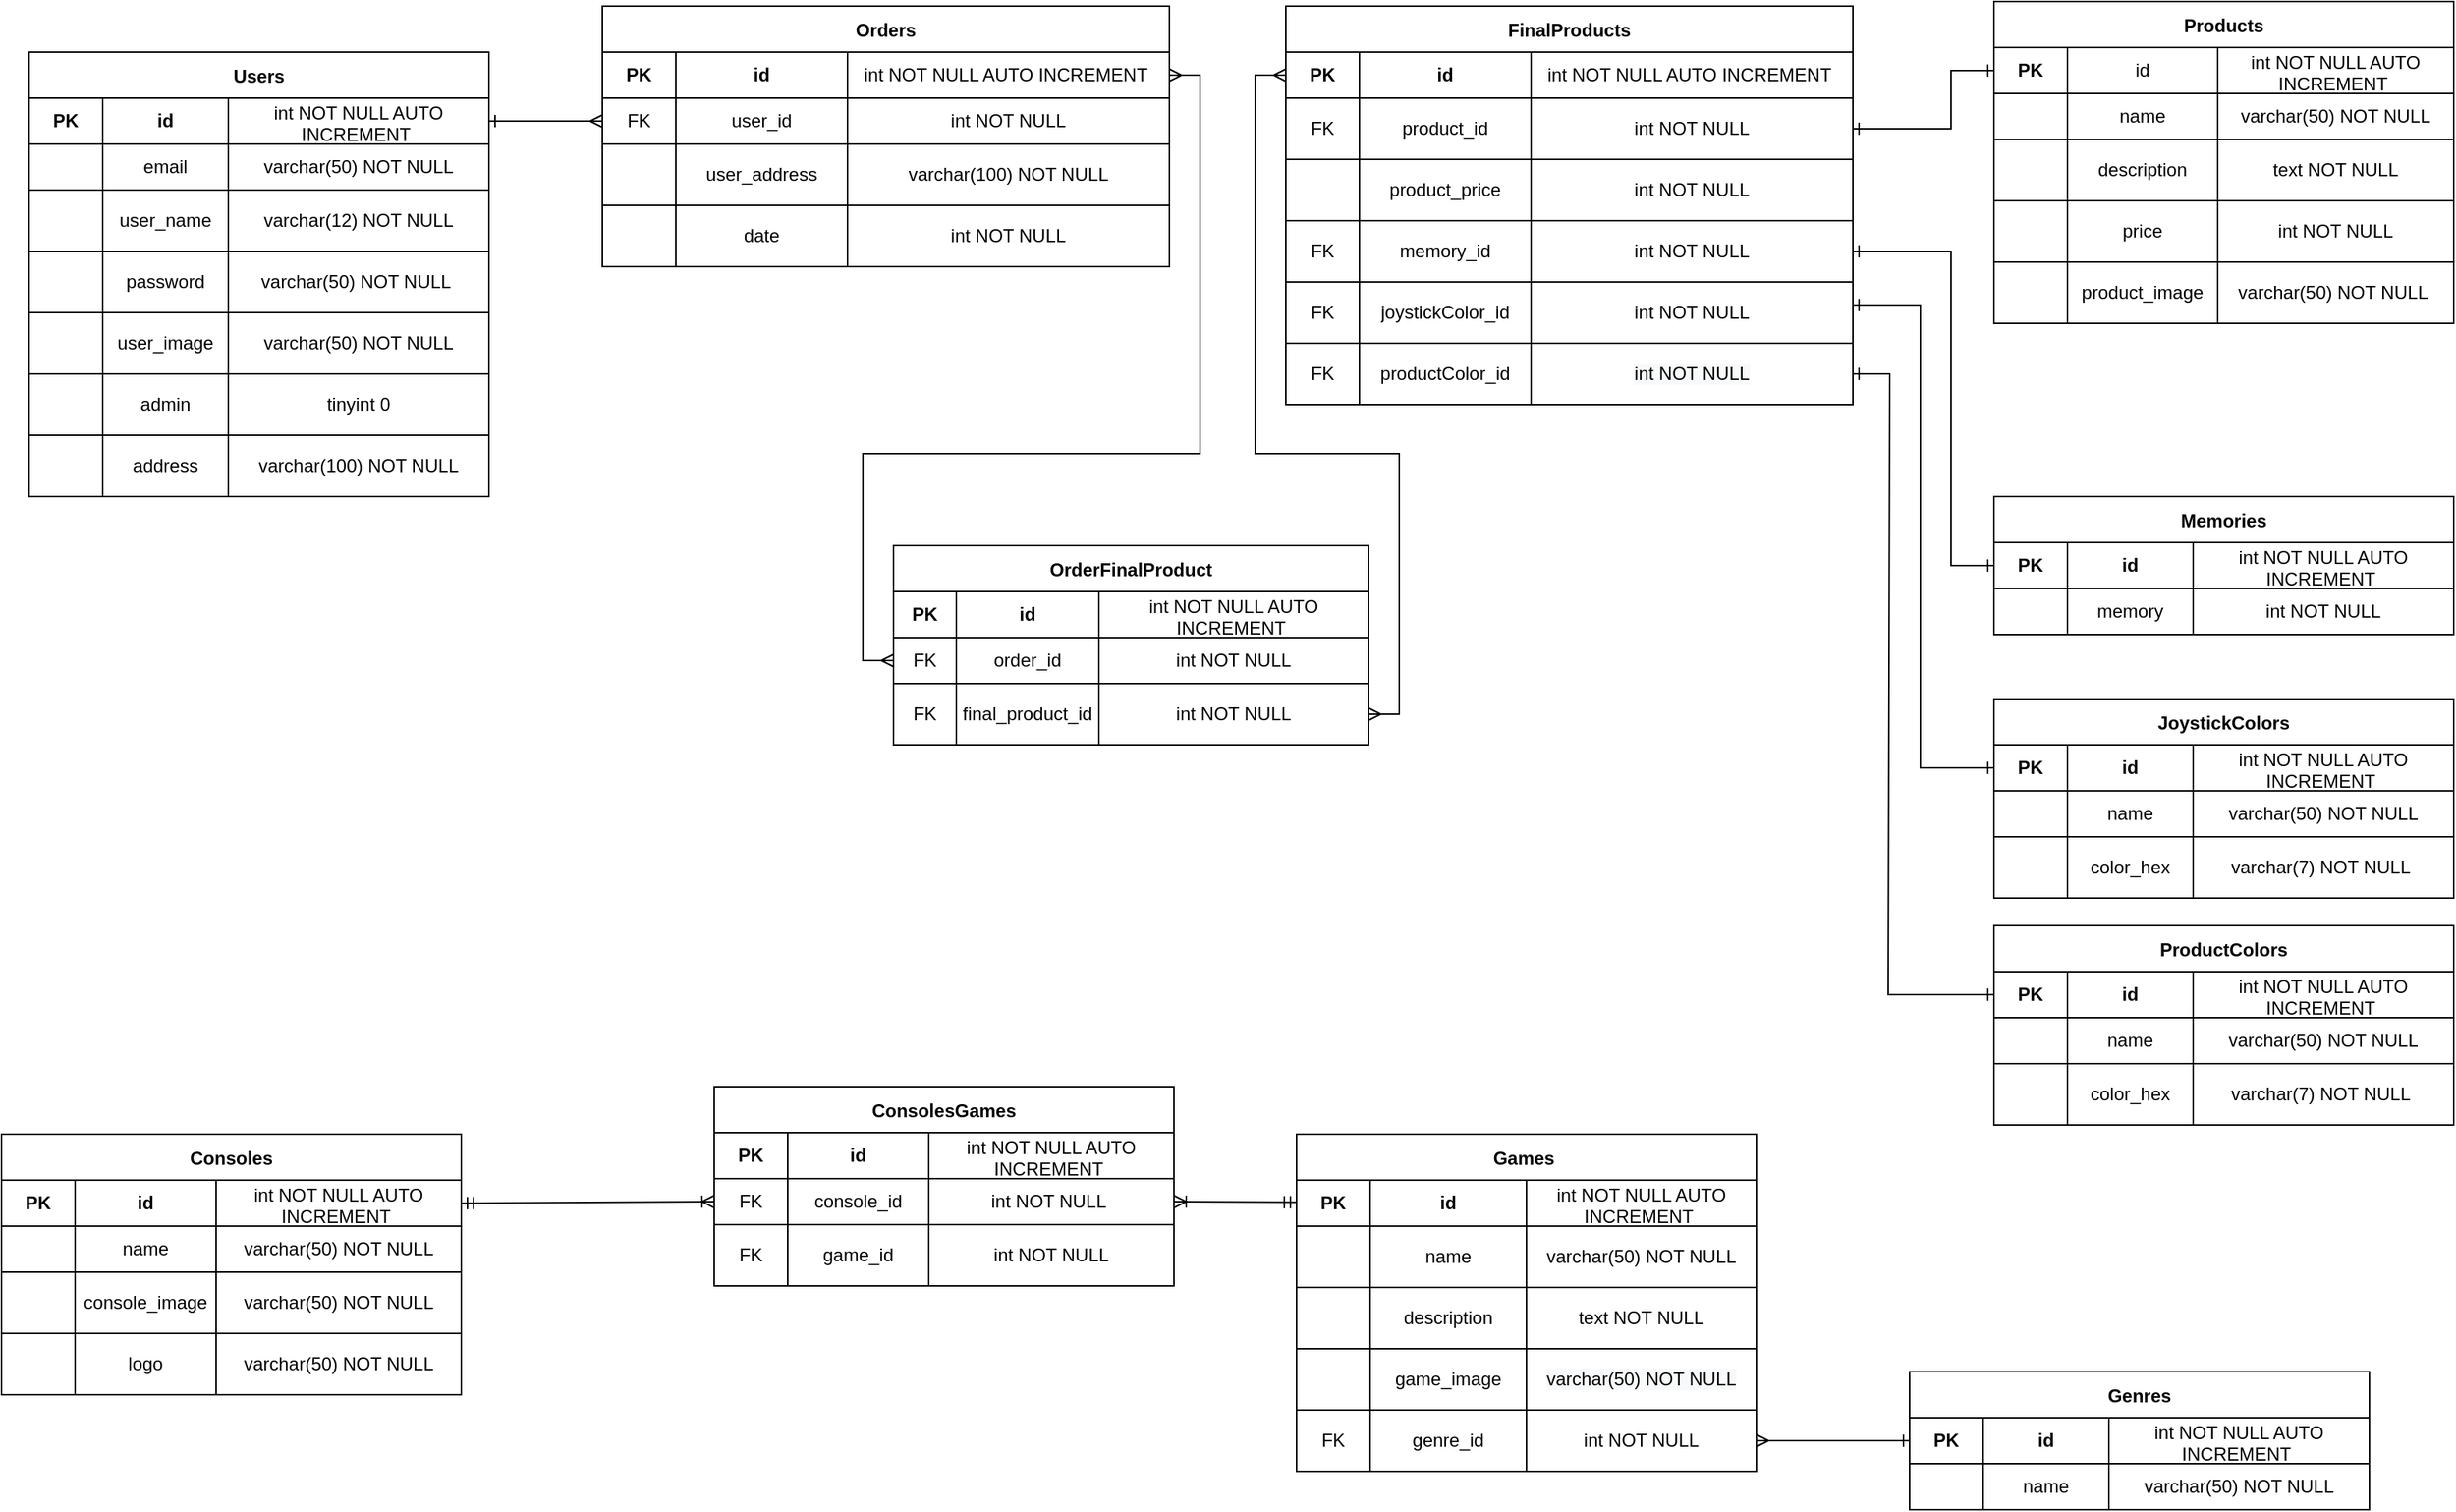 <mxfile version="16.5.2" type="device"><diagram id="Uuc6GRRyOj9yJHIuV8ly" name="Page-1"><mxGraphModel dx="1183" dy="586" grid="1" gridSize="10" guides="1" tooltips="1" connect="1" arrows="1" fold="1" page="1" pageScale="1" pageWidth="1700" pageHeight="1100" math="0" shadow="0"><root><mxCell id="0"/><mxCell id="1" parent="0"/><mxCell id="9LgNfFecICi6VEg6Y8LA-12" value="Users" style="shape=table;startSize=30;container=1;collapsible=0;childLayout=tableLayout;fontStyle=1;align=center;" parent="1" vertex="1"><mxGeometry x="56" y="92" width="300" height="290" as="geometry"/></mxCell><mxCell id="9LgNfFecICi6VEg6Y8LA-13" value="" style="shape=tableRow;horizontal=0;startSize=0;swimlaneHead=0;swimlaneBody=0;top=0;left=0;bottom=0;right=0;collapsible=0;dropTarget=0;fillColor=none;points=[[0,0.5],[1,0.5]];portConstraint=eastwest;" parent="9LgNfFecICi6VEg6Y8LA-12" vertex="1"><mxGeometry y="30" width="300" height="30" as="geometry"/></mxCell><mxCell id="9LgNfFecICi6VEg6Y8LA-14" value="&lt;b&gt;PK&lt;/b&gt;" style="shape=partialRectangle;html=1;whiteSpace=wrap;connectable=0;fillColor=none;top=0;left=0;bottom=0;right=0;overflow=hidden;" parent="9LgNfFecICi6VEg6Y8LA-13" vertex="1"><mxGeometry width="48" height="30" as="geometry"><mxRectangle width="48" height="30" as="alternateBounds"/></mxGeometry></mxCell><mxCell id="9LgNfFecICi6VEg6Y8LA-15" value="&lt;b&gt;id&lt;/b&gt;" style="shape=partialRectangle;html=1;whiteSpace=wrap;connectable=0;fillColor=none;top=0;left=0;bottom=0;right=0;overflow=hidden;" parent="9LgNfFecICi6VEg6Y8LA-13" vertex="1"><mxGeometry x="48" width="82" height="30" as="geometry"><mxRectangle width="82" height="30" as="alternateBounds"/></mxGeometry></mxCell><mxCell id="9LgNfFecICi6VEg6Y8LA-16" value="int NOT NULL AUTO INCREMENT&amp;nbsp;" style="shape=partialRectangle;html=1;whiteSpace=wrap;connectable=0;fillColor=none;top=0;left=0;bottom=0;right=0;overflow=hidden;" parent="9LgNfFecICi6VEg6Y8LA-13" vertex="1"><mxGeometry x="130" width="170" height="30" as="geometry"><mxRectangle width="170" height="30" as="alternateBounds"/></mxGeometry></mxCell><mxCell id="9LgNfFecICi6VEg6Y8LA-38" style="shape=tableRow;horizontal=0;startSize=0;swimlaneHead=0;swimlaneBody=0;top=0;left=0;bottom=0;right=0;collapsible=0;dropTarget=0;fillColor=none;points=[[0,0.5],[1,0.5]];portConstraint=eastwest;" parent="9LgNfFecICi6VEg6Y8LA-12" vertex="1"><mxGeometry y="60" width="300" height="30" as="geometry"/></mxCell><mxCell id="9LgNfFecICi6VEg6Y8LA-39" style="shape=partialRectangle;html=1;whiteSpace=wrap;connectable=0;fillColor=none;top=0;left=0;bottom=0;right=0;overflow=hidden;" parent="9LgNfFecICi6VEg6Y8LA-38" vertex="1"><mxGeometry width="48" height="30" as="geometry"><mxRectangle width="48" height="30" as="alternateBounds"/></mxGeometry></mxCell><mxCell id="9LgNfFecICi6VEg6Y8LA-40" value="email" style="shape=partialRectangle;html=1;whiteSpace=wrap;connectable=0;fillColor=none;top=0;left=0;bottom=0;right=0;overflow=hidden;" parent="9LgNfFecICi6VEg6Y8LA-38" vertex="1"><mxGeometry x="48" width="82" height="30" as="geometry"><mxRectangle width="82" height="30" as="alternateBounds"/></mxGeometry></mxCell><mxCell id="9LgNfFecICi6VEg6Y8LA-41" value="varchar(50) NOT NULL" style="shape=partialRectangle;html=1;whiteSpace=wrap;connectable=0;fillColor=none;top=0;left=0;bottom=0;right=0;overflow=hidden;" parent="9LgNfFecICi6VEg6Y8LA-38" vertex="1"><mxGeometry x="130" width="170" height="30" as="geometry"><mxRectangle width="170" height="30" as="alternateBounds"/></mxGeometry></mxCell><mxCell id="9LgNfFecICi6VEg6Y8LA-17" value="" style="shape=tableRow;horizontal=0;startSize=0;swimlaneHead=0;swimlaneBody=0;top=0;left=0;bottom=0;right=0;collapsible=0;dropTarget=0;fillColor=none;points=[[0,0.5],[1,0.5]];portConstraint=eastwest;" parent="9LgNfFecICi6VEg6Y8LA-12" vertex="1"><mxGeometry y="90" width="300" height="40" as="geometry"/></mxCell><mxCell id="9LgNfFecICi6VEg6Y8LA-18" value="" style="shape=partialRectangle;html=1;whiteSpace=wrap;connectable=0;fillColor=none;top=0;left=0;bottom=0;right=0;overflow=hidden;" parent="9LgNfFecICi6VEg6Y8LA-17" vertex="1"><mxGeometry width="48" height="40" as="geometry"><mxRectangle width="48" height="40" as="alternateBounds"/></mxGeometry></mxCell><mxCell id="9LgNfFecICi6VEg6Y8LA-19" value="user_name" style="shape=partialRectangle;html=1;whiteSpace=wrap;connectable=0;fillColor=none;top=0;left=0;bottom=0;right=0;overflow=hidden;" parent="9LgNfFecICi6VEg6Y8LA-17" vertex="1"><mxGeometry x="48" width="82" height="40" as="geometry"><mxRectangle width="82" height="40" as="alternateBounds"/></mxGeometry></mxCell><mxCell id="9LgNfFecICi6VEg6Y8LA-20" value="varchar(12) NOT NULL" style="shape=partialRectangle;html=1;whiteSpace=wrap;connectable=0;fillColor=none;top=0;left=0;bottom=0;right=0;overflow=hidden;" parent="9LgNfFecICi6VEg6Y8LA-17" vertex="1"><mxGeometry x="130" width="170" height="40" as="geometry"><mxRectangle width="170" height="40" as="alternateBounds"/></mxGeometry></mxCell><mxCell id="9LgNfFecICi6VEg6Y8LA-26" style="shape=tableRow;horizontal=0;startSize=0;swimlaneHead=0;swimlaneBody=0;top=0;left=0;bottom=0;right=0;collapsible=0;dropTarget=0;fillColor=none;points=[[0,0.5],[1,0.5]];portConstraint=eastwest;" parent="9LgNfFecICi6VEg6Y8LA-12" vertex="1"><mxGeometry y="130" width="300" height="40" as="geometry"/></mxCell><mxCell id="9LgNfFecICi6VEg6Y8LA-27" style="shape=partialRectangle;html=1;whiteSpace=wrap;connectable=0;fillColor=none;top=0;left=0;bottom=0;right=0;overflow=hidden;" parent="9LgNfFecICi6VEg6Y8LA-26" vertex="1"><mxGeometry width="48" height="40" as="geometry"><mxRectangle width="48" height="40" as="alternateBounds"/></mxGeometry></mxCell><mxCell id="9LgNfFecICi6VEg6Y8LA-28" value="password" style="shape=partialRectangle;html=1;whiteSpace=wrap;connectable=0;fillColor=none;top=0;left=0;bottom=0;right=0;overflow=hidden;" parent="9LgNfFecICi6VEg6Y8LA-26" vertex="1"><mxGeometry x="48" width="82" height="40" as="geometry"><mxRectangle width="82" height="40" as="alternateBounds"/></mxGeometry></mxCell><mxCell id="9LgNfFecICi6VEg6Y8LA-29" value="varchar(50) NOT NULL&amp;nbsp;" style="shape=partialRectangle;html=1;whiteSpace=wrap;connectable=0;fillColor=none;top=0;left=0;bottom=0;right=0;overflow=hidden;" parent="9LgNfFecICi6VEg6Y8LA-26" vertex="1"><mxGeometry x="130" width="170" height="40" as="geometry"><mxRectangle width="170" height="40" as="alternateBounds"/></mxGeometry></mxCell><mxCell id="9LgNfFecICi6VEg6Y8LA-30" style="shape=tableRow;horizontal=0;startSize=0;swimlaneHead=0;swimlaneBody=0;top=0;left=0;bottom=0;right=0;collapsible=0;dropTarget=0;fillColor=none;points=[[0,0.5],[1,0.5]];portConstraint=eastwest;" parent="9LgNfFecICi6VEg6Y8LA-12" vertex="1"><mxGeometry y="170" width="300" height="40" as="geometry"/></mxCell><mxCell id="9LgNfFecICi6VEg6Y8LA-31" style="shape=partialRectangle;html=1;whiteSpace=wrap;connectable=0;fillColor=none;top=0;left=0;bottom=0;right=0;overflow=hidden;" parent="9LgNfFecICi6VEg6Y8LA-30" vertex="1"><mxGeometry width="48" height="40" as="geometry"><mxRectangle width="48" height="40" as="alternateBounds"/></mxGeometry></mxCell><mxCell id="9LgNfFecICi6VEg6Y8LA-32" value="user_image" style="shape=partialRectangle;html=1;whiteSpace=wrap;connectable=0;fillColor=none;top=0;left=0;bottom=0;right=0;overflow=hidden;" parent="9LgNfFecICi6VEg6Y8LA-30" vertex="1"><mxGeometry x="48" width="82" height="40" as="geometry"><mxRectangle width="82" height="40" as="alternateBounds"/></mxGeometry></mxCell><mxCell id="9LgNfFecICi6VEg6Y8LA-33" value="varchar(50) NOT NULL" style="shape=partialRectangle;html=1;whiteSpace=wrap;connectable=0;fillColor=none;top=0;left=0;bottom=0;right=0;overflow=hidden;" parent="9LgNfFecICi6VEg6Y8LA-30" vertex="1"><mxGeometry x="130" width="170" height="40" as="geometry"><mxRectangle width="170" height="40" as="alternateBounds"/></mxGeometry></mxCell><mxCell id="9LgNfFecICi6VEg6Y8LA-34" style="shape=tableRow;horizontal=0;startSize=0;swimlaneHead=0;swimlaneBody=0;top=0;left=0;bottom=0;right=0;collapsible=0;dropTarget=0;fillColor=none;points=[[0,0.5],[1,0.5]];portConstraint=eastwest;" parent="9LgNfFecICi6VEg6Y8LA-12" vertex="1"><mxGeometry y="210" width="300" height="40" as="geometry"/></mxCell><mxCell id="9LgNfFecICi6VEg6Y8LA-35" style="shape=partialRectangle;html=1;whiteSpace=wrap;connectable=0;fillColor=none;top=0;left=0;bottom=0;right=0;overflow=hidden;" parent="9LgNfFecICi6VEg6Y8LA-34" vertex="1"><mxGeometry width="48" height="40" as="geometry"><mxRectangle width="48" height="40" as="alternateBounds"/></mxGeometry></mxCell><mxCell id="9LgNfFecICi6VEg6Y8LA-36" value="admin" style="shape=partialRectangle;html=1;whiteSpace=wrap;connectable=0;fillColor=none;top=0;left=0;bottom=0;right=0;overflow=hidden;" parent="9LgNfFecICi6VEg6Y8LA-34" vertex="1"><mxGeometry x="48" width="82" height="40" as="geometry"><mxRectangle width="82" height="40" as="alternateBounds"/></mxGeometry></mxCell><mxCell id="9LgNfFecICi6VEg6Y8LA-37" value="tinyint 0" style="shape=partialRectangle;html=1;whiteSpace=wrap;connectable=0;fillColor=none;top=0;left=0;bottom=0;right=0;overflow=hidden;" parent="9LgNfFecICi6VEg6Y8LA-34" vertex="1"><mxGeometry x="130" width="170" height="40" as="geometry"><mxRectangle width="170" height="40" as="alternateBounds"/></mxGeometry></mxCell><mxCell id="aMNT0mP32m5UgFyfka8I-70" style="shape=tableRow;horizontal=0;startSize=0;swimlaneHead=0;swimlaneBody=0;top=0;left=0;bottom=0;right=0;collapsible=0;dropTarget=0;fillColor=none;points=[[0,0.5],[1,0.5]];portConstraint=eastwest;" vertex="1" parent="9LgNfFecICi6VEg6Y8LA-12"><mxGeometry y="250" width="300" height="40" as="geometry"/></mxCell><mxCell id="aMNT0mP32m5UgFyfka8I-71" style="shape=partialRectangle;html=1;whiteSpace=wrap;connectable=0;fillColor=none;top=0;left=0;bottom=0;right=0;overflow=hidden;" vertex="1" parent="aMNT0mP32m5UgFyfka8I-70"><mxGeometry width="48" height="40" as="geometry"><mxRectangle width="48" height="40" as="alternateBounds"/></mxGeometry></mxCell><mxCell id="aMNT0mP32m5UgFyfka8I-72" value="address" style="shape=partialRectangle;html=1;whiteSpace=wrap;connectable=0;fillColor=none;top=0;left=0;bottom=0;right=0;overflow=hidden;" vertex="1" parent="aMNT0mP32m5UgFyfka8I-70"><mxGeometry x="48" width="82" height="40" as="geometry"><mxRectangle width="82" height="40" as="alternateBounds"/></mxGeometry></mxCell><mxCell id="aMNT0mP32m5UgFyfka8I-73" value="&lt;span style=&quot;font-family: &amp;#34;helvetica&amp;#34;&quot;&gt;varchar(100) NOT NULL&lt;/span&gt;" style="shape=partialRectangle;html=1;whiteSpace=wrap;connectable=0;fillColor=none;top=0;left=0;bottom=0;right=0;overflow=hidden;" vertex="1" parent="aMNT0mP32m5UgFyfka8I-70"><mxGeometry x="130" width="170" height="40" as="geometry"><mxRectangle width="170" height="40" as="alternateBounds"/></mxGeometry></mxCell><mxCell id="9LgNfFecICi6VEg6Y8LA-59" value="Products" style="shape=table;startSize=30;container=1;collapsible=0;childLayout=tableLayout;fontStyle=1;align=center;" parent="1" vertex="1"><mxGeometry x="1338" y="59" width="300" height="210" as="geometry"/></mxCell><mxCell id="9LgNfFecICi6VEg6Y8LA-60" value="" style="shape=tableRow;horizontal=0;startSize=0;swimlaneHead=0;swimlaneBody=0;top=0;left=0;bottom=0;right=0;collapsible=0;dropTarget=0;fillColor=none;points=[[0,0.5],[1,0.5]];portConstraint=eastwest;" parent="9LgNfFecICi6VEg6Y8LA-59" vertex="1"><mxGeometry y="30" width="300" height="30" as="geometry"/></mxCell><mxCell id="9LgNfFecICi6VEg6Y8LA-61" value="&lt;b&gt;PK&lt;/b&gt;" style="shape=partialRectangle;html=1;whiteSpace=wrap;connectable=0;fillColor=none;top=0;left=0;bottom=0;right=0;overflow=hidden;" parent="9LgNfFecICi6VEg6Y8LA-60" vertex="1"><mxGeometry width="48" height="30" as="geometry"><mxRectangle width="48" height="30" as="alternateBounds"/></mxGeometry></mxCell><mxCell id="9LgNfFecICi6VEg6Y8LA-62" value="id" style="shape=partialRectangle;html=1;whiteSpace=wrap;connectable=0;fillColor=none;top=0;left=0;bottom=0;right=0;overflow=hidden;" parent="9LgNfFecICi6VEg6Y8LA-60" vertex="1"><mxGeometry x="48" width="98" height="30" as="geometry"><mxRectangle width="98" height="30" as="alternateBounds"/></mxGeometry></mxCell><mxCell id="9LgNfFecICi6VEg6Y8LA-63" value="int NOT NULL AUTO INCREMENT&amp;nbsp;" style="shape=partialRectangle;html=1;whiteSpace=wrap;connectable=0;fillColor=none;top=0;left=0;bottom=0;right=0;overflow=hidden;" parent="9LgNfFecICi6VEg6Y8LA-60" vertex="1"><mxGeometry x="146" width="154" height="30" as="geometry"><mxRectangle width="154" height="30" as="alternateBounds"/></mxGeometry></mxCell><mxCell id="9LgNfFecICi6VEg6Y8LA-64" style="shape=tableRow;horizontal=0;startSize=0;swimlaneHead=0;swimlaneBody=0;top=0;left=0;bottom=0;right=0;collapsible=0;dropTarget=0;fillColor=none;points=[[0,0.5],[1,0.5]];portConstraint=eastwest;" parent="9LgNfFecICi6VEg6Y8LA-59" vertex="1"><mxGeometry y="60" width="300" height="30" as="geometry"/></mxCell><mxCell id="9LgNfFecICi6VEg6Y8LA-65" style="shape=partialRectangle;html=1;whiteSpace=wrap;connectable=0;fillColor=none;top=0;left=0;bottom=0;right=0;overflow=hidden;" parent="9LgNfFecICi6VEg6Y8LA-64" vertex="1"><mxGeometry width="48" height="30" as="geometry"><mxRectangle width="48" height="30" as="alternateBounds"/></mxGeometry></mxCell><mxCell id="9LgNfFecICi6VEg6Y8LA-66" value="name" style="shape=partialRectangle;html=1;whiteSpace=wrap;connectable=0;fillColor=none;top=0;left=0;bottom=0;right=0;overflow=hidden;" parent="9LgNfFecICi6VEg6Y8LA-64" vertex="1"><mxGeometry x="48" width="98" height="30" as="geometry"><mxRectangle width="98" height="30" as="alternateBounds"/></mxGeometry></mxCell><mxCell id="9LgNfFecICi6VEg6Y8LA-67" value="varchar(50) NOT NULL" style="shape=partialRectangle;html=1;whiteSpace=wrap;connectable=0;fillColor=none;top=0;left=0;bottom=0;right=0;overflow=hidden;" parent="9LgNfFecICi6VEg6Y8LA-64" vertex="1"><mxGeometry x="146" width="154" height="30" as="geometry"><mxRectangle width="154" height="30" as="alternateBounds"/></mxGeometry></mxCell><mxCell id="9LgNfFecICi6VEg6Y8LA-68" value="" style="shape=tableRow;horizontal=0;startSize=0;swimlaneHead=0;swimlaneBody=0;top=0;left=0;bottom=0;right=0;collapsible=0;dropTarget=0;fillColor=none;points=[[0,0.5],[1,0.5]];portConstraint=eastwest;" parent="9LgNfFecICi6VEg6Y8LA-59" vertex="1"><mxGeometry y="90" width="300" height="40" as="geometry"/></mxCell><mxCell id="9LgNfFecICi6VEg6Y8LA-69" value="" style="shape=partialRectangle;html=1;whiteSpace=wrap;connectable=0;fillColor=none;top=0;left=0;bottom=0;right=0;overflow=hidden;" parent="9LgNfFecICi6VEg6Y8LA-68" vertex="1"><mxGeometry width="48" height="40" as="geometry"><mxRectangle width="48" height="40" as="alternateBounds"/></mxGeometry></mxCell><mxCell id="9LgNfFecICi6VEg6Y8LA-70" value="description" style="shape=partialRectangle;html=1;whiteSpace=wrap;connectable=0;fillColor=none;top=0;left=0;bottom=0;right=0;overflow=hidden;" parent="9LgNfFecICi6VEg6Y8LA-68" vertex="1"><mxGeometry x="48" width="98" height="40" as="geometry"><mxRectangle width="98" height="40" as="alternateBounds"/></mxGeometry></mxCell><mxCell id="9LgNfFecICi6VEg6Y8LA-71" value="text NOT NULL" style="shape=partialRectangle;html=1;whiteSpace=wrap;connectable=0;fillColor=none;top=0;left=0;bottom=0;right=0;overflow=hidden;" parent="9LgNfFecICi6VEg6Y8LA-68" vertex="1"><mxGeometry x="146" width="154" height="40" as="geometry"><mxRectangle width="154" height="40" as="alternateBounds"/></mxGeometry></mxCell><mxCell id="9LgNfFecICi6VEg6Y8LA-72" value="" style="shape=tableRow;horizontal=0;startSize=0;swimlaneHead=0;swimlaneBody=0;top=0;left=0;bottom=0;right=0;collapsible=0;dropTarget=0;fillColor=none;points=[[0,0.5],[1,0.5]];portConstraint=eastwest;" parent="9LgNfFecICi6VEg6Y8LA-59" vertex="1"><mxGeometry y="130" width="300" height="40" as="geometry"/></mxCell><mxCell id="9LgNfFecICi6VEg6Y8LA-73" value="" style="shape=partialRectangle;html=1;whiteSpace=wrap;connectable=0;fillColor=none;top=0;left=0;bottom=0;right=0;overflow=hidden;" parent="9LgNfFecICi6VEg6Y8LA-72" vertex="1"><mxGeometry width="48" height="40" as="geometry"><mxRectangle width="48" height="40" as="alternateBounds"/></mxGeometry></mxCell><mxCell id="9LgNfFecICi6VEg6Y8LA-74" value="price" style="shape=partialRectangle;html=1;whiteSpace=wrap;connectable=0;fillColor=none;top=0;left=0;bottom=0;right=0;overflow=hidden;" parent="9LgNfFecICi6VEg6Y8LA-72" vertex="1"><mxGeometry x="48" width="98" height="40" as="geometry"><mxRectangle width="98" height="40" as="alternateBounds"/></mxGeometry></mxCell><mxCell id="9LgNfFecICi6VEg6Y8LA-75" value="int NOT NULL" style="shape=partialRectangle;html=1;whiteSpace=wrap;connectable=0;fillColor=none;top=0;left=0;bottom=0;right=0;overflow=hidden;" parent="9LgNfFecICi6VEg6Y8LA-72" vertex="1"><mxGeometry x="146" width="154" height="40" as="geometry"><mxRectangle width="154" height="40" as="alternateBounds"/></mxGeometry></mxCell><mxCell id="9LgNfFecICi6VEg6Y8LA-76" style="shape=tableRow;horizontal=0;startSize=0;swimlaneHead=0;swimlaneBody=0;top=0;left=0;bottom=0;right=0;collapsible=0;dropTarget=0;fillColor=none;points=[[0,0.5],[1,0.5]];portConstraint=eastwest;" parent="9LgNfFecICi6VEg6Y8LA-59" vertex="1"><mxGeometry y="170" width="300" height="40" as="geometry"/></mxCell><mxCell id="9LgNfFecICi6VEg6Y8LA-77" style="shape=partialRectangle;html=1;whiteSpace=wrap;connectable=0;fillColor=none;top=0;left=0;bottom=0;right=0;overflow=hidden;" parent="9LgNfFecICi6VEg6Y8LA-76" vertex="1"><mxGeometry width="48" height="40" as="geometry"><mxRectangle width="48" height="40" as="alternateBounds"/></mxGeometry></mxCell><mxCell id="9LgNfFecICi6VEg6Y8LA-78" value="product_image" style="shape=partialRectangle;html=1;whiteSpace=wrap;connectable=0;fillColor=none;top=0;left=0;bottom=0;right=0;overflow=hidden;" parent="9LgNfFecICi6VEg6Y8LA-76" vertex="1"><mxGeometry x="48" width="98" height="40" as="geometry"><mxRectangle width="98" height="40" as="alternateBounds"/></mxGeometry></mxCell><mxCell id="9LgNfFecICi6VEg6Y8LA-79" value="varchar(50) NOT NULL&amp;nbsp;" style="shape=partialRectangle;html=1;whiteSpace=wrap;connectable=0;fillColor=none;top=0;left=0;bottom=0;right=0;overflow=hidden;" parent="9LgNfFecICi6VEg6Y8LA-76" vertex="1"><mxGeometry x="146" width="154" height="40" as="geometry"><mxRectangle width="154" height="40" as="alternateBounds"/></mxGeometry></mxCell><mxCell id="9LgNfFecICi6VEg6Y8LA-129" value="Memories" style="shape=table;startSize=30;container=1;collapsible=0;childLayout=tableLayout;fontStyle=1;align=center;" parent="1" vertex="1"><mxGeometry x="1338" y="382" width="300" height="90" as="geometry"/></mxCell><mxCell id="9LgNfFecICi6VEg6Y8LA-130" value="" style="shape=tableRow;horizontal=0;startSize=0;swimlaneHead=0;swimlaneBody=0;top=0;left=0;bottom=0;right=0;collapsible=0;dropTarget=0;fillColor=none;points=[[0,0.5],[1,0.5]];portConstraint=eastwest;" parent="9LgNfFecICi6VEg6Y8LA-129" vertex="1"><mxGeometry y="30" width="300" height="30" as="geometry"/></mxCell><mxCell id="9LgNfFecICi6VEg6Y8LA-131" value="&lt;b&gt;PK&lt;/b&gt;" style="shape=partialRectangle;html=1;whiteSpace=wrap;connectable=0;fillColor=none;top=0;left=0;bottom=0;right=0;overflow=hidden;" parent="9LgNfFecICi6VEg6Y8LA-130" vertex="1"><mxGeometry width="48" height="30" as="geometry"><mxRectangle width="48" height="30" as="alternateBounds"/></mxGeometry></mxCell><mxCell id="9LgNfFecICi6VEg6Y8LA-132" value="&lt;b&gt;id&lt;/b&gt;" style="shape=partialRectangle;html=1;whiteSpace=wrap;connectable=0;fillColor=none;top=0;left=0;bottom=0;right=0;overflow=hidden;" parent="9LgNfFecICi6VEg6Y8LA-130" vertex="1"><mxGeometry x="48" width="82" height="30" as="geometry"><mxRectangle width="82" height="30" as="alternateBounds"/></mxGeometry></mxCell><mxCell id="9LgNfFecICi6VEg6Y8LA-133" value="int NOT NULL AUTO INCREMENT&amp;nbsp;" style="shape=partialRectangle;html=1;whiteSpace=wrap;connectable=0;fillColor=none;top=0;left=0;bottom=0;right=0;overflow=hidden;" parent="9LgNfFecICi6VEg6Y8LA-130" vertex="1"><mxGeometry x="130" width="170" height="30" as="geometry"><mxRectangle width="170" height="30" as="alternateBounds"/></mxGeometry></mxCell><mxCell id="9LgNfFecICi6VEg6Y8LA-134" style="shape=tableRow;horizontal=0;startSize=0;swimlaneHead=0;swimlaneBody=0;top=0;left=0;bottom=0;right=0;collapsible=0;dropTarget=0;fillColor=none;points=[[0,0.5],[1,0.5]];portConstraint=eastwest;" parent="9LgNfFecICi6VEg6Y8LA-129" vertex="1"><mxGeometry y="60" width="300" height="30" as="geometry"/></mxCell><mxCell id="9LgNfFecICi6VEg6Y8LA-135" style="shape=partialRectangle;html=1;whiteSpace=wrap;connectable=0;fillColor=none;top=0;left=0;bottom=0;right=0;overflow=hidden;" parent="9LgNfFecICi6VEg6Y8LA-134" vertex="1"><mxGeometry width="48" height="30" as="geometry"><mxRectangle width="48" height="30" as="alternateBounds"/></mxGeometry></mxCell><mxCell id="9LgNfFecICi6VEg6Y8LA-136" value="memory" style="shape=partialRectangle;html=1;whiteSpace=wrap;connectable=0;fillColor=none;top=0;left=0;bottom=0;right=0;overflow=hidden;" parent="9LgNfFecICi6VEg6Y8LA-134" vertex="1"><mxGeometry x="48" width="82" height="30" as="geometry"><mxRectangle width="82" height="30" as="alternateBounds"/></mxGeometry></mxCell><mxCell id="9LgNfFecICi6VEg6Y8LA-137" value="int NOT NULL" style="shape=partialRectangle;html=1;whiteSpace=wrap;connectable=0;fillColor=none;top=0;left=0;bottom=0;right=0;overflow=hidden;" parent="9LgNfFecICi6VEg6Y8LA-134" vertex="1"><mxGeometry x="130" width="170" height="30" as="geometry"><mxRectangle width="170" height="30" as="alternateBounds"/></mxGeometry></mxCell><mxCell id="9LgNfFecICi6VEg6Y8LA-142" value="Consoles" style="shape=table;startSize=30;container=1;collapsible=0;childLayout=tableLayout;fontStyle=1;align=center;" parent="1" vertex="1"><mxGeometry x="38" y="798" width="300" height="170" as="geometry"/></mxCell><mxCell id="9LgNfFecICi6VEg6Y8LA-143" value="" style="shape=tableRow;horizontal=0;startSize=0;swimlaneHead=0;swimlaneBody=0;top=0;left=0;bottom=0;right=0;collapsible=0;dropTarget=0;fillColor=none;points=[[0,0.5],[1,0.5]];portConstraint=eastwest;" parent="9LgNfFecICi6VEg6Y8LA-142" vertex="1"><mxGeometry y="30" width="300" height="30" as="geometry"/></mxCell><mxCell id="9LgNfFecICi6VEg6Y8LA-144" value="&lt;b&gt;PK&lt;/b&gt;" style="shape=partialRectangle;html=1;whiteSpace=wrap;connectable=0;fillColor=none;top=0;left=0;bottom=0;right=0;overflow=hidden;" parent="9LgNfFecICi6VEg6Y8LA-143" vertex="1"><mxGeometry width="48" height="30" as="geometry"><mxRectangle width="48" height="30" as="alternateBounds"/></mxGeometry></mxCell><mxCell id="9LgNfFecICi6VEg6Y8LA-145" value="&lt;b&gt;id&lt;/b&gt;" style="shape=partialRectangle;html=1;whiteSpace=wrap;connectable=0;fillColor=none;top=0;left=0;bottom=0;right=0;overflow=hidden;" parent="9LgNfFecICi6VEg6Y8LA-143" vertex="1"><mxGeometry x="48" width="92" height="30" as="geometry"><mxRectangle width="92" height="30" as="alternateBounds"/></mxGeometry></mxCell><mxCell id="9LgNfFecICi6VEg6Y8LA-146" value="int NOT NULL AUTO INCREMENT&amp;nbsp;" style="shape=partialRectangle;html=1;whiteSpace=wrap;connectable=0;fillColor=none;top=0;left=0;bottom=0;right=0;overflow=hidden;" parent="9LgNfFecICi6VEg6Y8LA-143" vertex="1"><mxGeometry x="140" width="160" height="30" as="geometry"><mxRectangle width="160" height="30" as="alternateBounds"/></mxGeometry></mxCell><mxCell id="9LgNfFecICi6VEg6Y8LA-147" style="shape=tableRow;horizontal=0;startSize=0;swimlaneHead=0;swimlaneBody=0;top=0;left=0;bottom=0;right=0;collapsible=0;dropTarget=0;fillColor=none;points=[[0,0.5],[1,0.5]];portConstraint=eastwest;" parent="9LgNfFecICi6VEg6Y8LA-142" vertex="1"><mxGeometry y="60" width="300" height="30" as="geometry"/></mxCell><mxCell id="9LgNfFecICi6VEg6Y8LA-148" style="shape=partialRectangle;html=1;whiteSpace=wrap;connectable=0;fillColor=none;top=0;left=0;bottom=0;right=0;overflow=hidden;" parent="9LgNfFecICi6VEg6Y8LA-147" vertex="1"><mxGeometry width="48" height="30" as="geometry"><mxRectangle width="48" height="30" as="alternateBounds"/></mxGeometry></mxCell><mxCell id="9LgNfFecICi6VEg6Y8LA-149" value="name" style="shape=partialRectangle;html=1;whiteSpace=wrap;connectable=0;fillColor=none;top=0;left=0;bottom=0;right=0;overflow=hidden;" parent="9LgNfFecICi6VEg6Y8LA-147" vertex="1"><mxGeometry x="48" width="92" height="30" as="geometry"><mxRectangle width="92" height="30" as="alternateBounds"/></mxGeometry></mxCell><mxCell id="9LgNfFecICi6VEg6Y8LA-150" value="varchar(50) NOT NULL" style="shape=partialRectangle;html=1;whiteSpace=wrap;connectable=0;fillColor=none;top=0;left=0;bottom=0;right=0;overflow=hidden;" parent="9LgNfFecICi6VEg6Y8LA-147" vertex="1"><mxGeometry x="140" width="160" height="30" as="geometry"><mxRectangle width="160" height="30" as="alternateBounds"/></mxGeometry></mxCell><mxCell id="9LgNfFecICi6VEg6Y8LA-151" value="" style="shape=tableRow;horizontal=0;startSize=0;swimlaneHead=0;swimlaneBody=0;top=0;left=0;bottom=0;right=0;collapsible=0;dropTarget=0;fillColor=none;points=[[0,0.5],[1,0.5]];portConstraint=eastwest;" parent="9LgNfFecICi6VEg6Y8LA-142" vertex="1"><mxGeometry y="90" width="300" height="40" as="geometry"/></mxCell><mxCell id="9LgNfFecICi6VEg6Y8LA-152" value="" style="shape=partialRectangle;html=1;whiteSpace=wrap;connectable=0;fillColor=none;top=0;left=0;bottom=0;right=0;overflow=hidden;" parent="9LgNfFecICi6VEg6Y8LA-151" vertex="1"><mxGeometry width="48" height="40" as="geometry"><mxRectangle width="48" height="40" as="alternateBounds"/></mxGeometry></mxCell><mxCell id="9LgNfFecICi6VEg6Y8LA-153" value="console_image" style="shape=partialRectangle;html=1;whiteSpace=wrap;connectable=0;fillColor=none;top=0;left=0;bottom=0;right=0;overflow=hidden;" parent="9LgNfFecICi6VEg6Y8LA-151" vertex="1"><mxGeometry x="48" width="92" height="40" as="geometry"><mxRectangle width="92" height="40" as="alternateBounds"/></mxGeometry></mxCell><mxCell id="9LgNfFecICi6VEg6Y8LA-154" value="varchar(50) NOT NULL" style="shape=partialRectangle;html=1;whiteSpace=wrap;connectable=0;fillColor=none;top=0;left=0;bottom=0;right=0;overflow=hidden;" parent="9LgNfFecICi6VEg6Y8LA-151" vertex="1"><mxGeometry x="140" width="160" height="40" as="geometry"><mxRectangle width="160" height="40" as="alternateBounds"/></mxGeometry></mxCell><mxCell id="9LgNfFecICi6VEg6Y8LA-155" value="" style="shape=tableRow;horizontal=0;startSize=0;swimlaneHead=0;swimlaneBody=0;top=0;left=0;bottom=0;right=0;collapsible=0;dropTarget=0;fillColor=none;points=[[0,0.5],[1,0.5]];portConstraint=eastwest;" parent="9LgNfFecICi6VEg6Y8LA-142" vertex="1"><mxGeometry y="130" width="300" height="40" as="geometry"/></mxCell><mxCell id="9LgNfFecICi6VEg6Y8LA-156" value="" style="shape=partialRectangle;html=1;whiteSpace=wrap;connectable=0;fillColor=none;top=0;left=0;bottom=0;right=0;overflow=hidden;" parent="9LgNfFecICi6VEg6Y8LA-155" vertex="1"><mxGeometry width="48" height="40" as="geometry"><mxRectangle width="48" height="40" as="alternateBounds"/></mxGeometry></mxCell><mxCell id="9LgNfFecICi6VEg6Y8LA-157" value="logo" style="shape=partialRectangle;html=1;whiteSpace=wrap;connectable=0;fillColor=none;top=0;left=0;bottom=0;right=0;overflow=hidden;" parent="9LgNfFecICi6VEg6Y8LA-155" vertex="1"><mxGeometry x="48" width="92" height="40" as="geometry"><mxRectangle width="92" height="40" as="alternateBounds"/></mxGeometry></mxCell><mxCell id="9LgNfFecICi6VEg6Y8LA-158" value="varchar(50) NOT NULL" style="shape=partialRectangle;html=1;whiteSpace=wrap;connectable=0;fillColor=none;top=0;left=0;bottom=0;right=0;overflow=hidden;" parent="9LgNfFecICi6VEg6Y8LA-155" vertex="1"><mxGeometry x="140" width="160" height="40" as="geometry"><mxRectangle width="160" height="40" as="alternateBounds"/></mxGeometry></mxCell><mxCell id="9LgNfFecICi6VEg6Y8LA-171" value="Games " style="shape=table;startSize=30;container=1;collapsible=0;childLayout=tableLayout;fontStyle=1;align=center;" parent="1" vertex="1"><mxGeometry x="883" y="798" width="300" height="220" as="geometry"/></mxCell><mxCell id="9LgNfFecICi6VEg6Y8LA-172" value="" style="shape=tableRow;horizontal=0;startSize=0;swimlaneHead=0;swimlaneBody=0;top=0;left=0;bottom=0;right=0;collapsible=0;dropTarget=0;fillColor=none;points=[[0,0.5],[1,0.5]];portConstraint=eastwest;" parent="9LgNfFecICi6VEg6Y8LA-171" vertex="1"><mxGeometry y="30" width="300" height="30" as="geometry"/></mxCell><mxCell id="9LgNfFecICi6VEg6Y8LA-173" value="&lt;b&gt;PK&lt;/b&gt;" style="shape=partialRectangle;html=1;whiteSpace=wrap;connectable=0;fillColor=none;top=0;left=0;bottom=0;right=0;overflow=hidden;" parent="9LgNfFecICi6VEg6Y8LA-172" vertex="1"><mxGeometry width="48" height="30" as="geometry"><mxRectangle width="48" height="30" as="alternateBounds"/></mxGeometry></mxCell><mxCell id="9LgNfFecICi6VEg6Y8LA-174" value="&lt;b&gt;id&lt;/b&gt;" style="shape=partialRectangle;html=1;whiteSpace=wrap;connectable=0;fillColor=none;top=0;left=0;bottom=0;right=0;overflow=hidden;" parent="9LgNfFecICi6VEg6Y8LA-172" vertex="1"><mxGeometry x="48" width="102" height="30" as="geometry"><mxRectangle width="102" height="30" as="alternateBounds"/></mxGeometry></mxCell><mxCell id="9LgNfFecICi6VEg6Y8LA-175" value="int NOT NULL AUTO INCREMENT&amp;nbsp;" style="shape=partialRectangle;html=1;whiteSpace=wrap;connectable=0;fillColor=none;top=0;left=0;bottom=0;right=0;overflow=hidden;" parent="9LgNfFecICi6VEg6Y8LA-172" vertex="1"><mxGeometry x="150" width="150" height="30" as="geometry"><mxRectangle width="150" height="30" as="alternateBounds"/></mxGeometry></mxCell><mxCell id="9LgNfFecICi6VEg6Y8LA-176" style="shape=tableRow;horizontal=0;startSize=0;swimlaneHead=0;swimlaneBody=0;top=0;left=0;bottom=0;right=0;collapsible=0;dropTarget=0;fillColor=none;points=[[0,0.5],[1,0.5]];portConstraint=eastwest;" parent="9LgNfFecICi6VEg6Y8LA-171" vertex="1"><mxGeometry y="60" width="300" height="40" as="geometry"/></mxCell><mxCell id="9LgNfFecICi6VEg6Y8LA-177" style="shape=partialRectangle;html=1;whiteSpace=wrap;connectable=0;fillColor=none;top=0;left=0;bottom=0;right=0;overflow=hidden;" parent="9LgNfFecICi6VEg6Y8LA-176" vertex="1"><mxGeometry width="48" height="40" as="geometry"><mxRectangle width="48" height="40" as="alternateBounds"/></mxGeometry></mxCell><mxCell id="9LgNfFecICi6VEg6Y8LA-178" value="name" style="shape=partialRectangle;html=1;whiteSpace=wrap;connectable=0;fillColor=none;top=0;left=0;bottom=0;right=0;overflow=hidden;" parent="9LgNfFecICi6VEg6Y8LA-176" vertex="1"><mxGeometry x="48" width="102" height="40" as="geometry"><mxRectangle width="102" height="40" as="alternateBounds"/></mxGeometry></mxCell><mxCell id="9LgNfFecICi6VEg6Y8LA-179" value="varchar(50) NOT NULL" style="shape=partialRectangle;html=1;whiteSpace=wrap;connectable=0;fillColor=none;top=0;left=0;bottom=0;right=0;overflow=hidden;" parent="9LgNfFecICi6VEg6Y8LA-176" vertex="1"><mxGeometry x="150" width="150" height="40" as="geometry"><mxRectangle width="150" height="40" as="alternateBounds"/></mxGeometry></mxCell><mxCell id="9LgNfFecICi6VEg6Y8LA-180" value="" style="shape=tableRow;horizontal=0;startSize=0;swimlaneHead=0;swimlaneBody=0;top=0;left=0;bottom=0;right=0;collapsible=0;dropTarget=0;fillColor=none;points=[[0,0.5],[1,0.5]];portConstraint=eastwest;" parent="9LgNfFecICi6VEg6Y8LA-171" vertex="1"><mxGeometry y="100" width="300" height="40" as="geometry"/></mxCell><mxCell id="9LgNfFecICi6VEg6Y8LA-181" value="" style="shape=partialRectangle;html=1;whiteSpace=wrap;connectable=0;fillColor=none;top=0;left=0;bottom=0;right=0;overflow=hidden;" parent="9LgNfFecICi6VEg6Y8LA-180" vertex="1"><mxGeometry width="48" height="40" as="geometry"><mxRectangle width="48" height="40" as="alternateBounds"/></mxGeometry></mxCell><mxCell id="9LgNfFecICi6VEg6Y8LA-182" value="description" style="shape=partialRectangle;html=1;whiteSpace=wrap;connectable=0;fillColor=none;top=0;left=0;bottom=0;right=0;overflow=hidden;" parent="9LgNfFecICi6VEg6Y8LA-180" vertex="1"><mxGeometry x="48" width="102" height="40" as="geometry"><mxRectangle width="102" height="40" as="alternateBounds"/></mxGeometry></mxCell><mxCell id="9LgNfFecICi6VEg6Y8LA-183" value="text NOT NULL" style="shape=partialRectangle;html=1;whiteSpace=wrap;connectable=0;fillColor=none;top=0;left=0;bottom=0;right=0;overflow=hidden;" parent="9LgNfFecICi6VEg6Y8LA-180" vertex="1"><mxGeometry x="150" width="150" height="40" as="geometry"><mxRectangle width="150" height="40" as="alternateBounds"/></mxGeometry></mxCell><mxCell id="9LgNfFecICi6VEg6Y8LA-196" style="shape=tableRow;horizontal=0;startSize=0;swimlaneHead=0;swimlaneBody=0;top=0;left=0;bottom=0;right=0;collapsible=0;dropTarget=0;fillColor=none;points=[[0,0.5],[1,0.5]];portConstraint=eastwest;" parent="9LgNfFecICi6VEg6Y8LA-171" vertex="1"><mxGeometry y="140" width="300" height="40" as="geometry"/></mxCell><mxCell id="9LgNfFecICi6VEg6Y8LA-197" style="shape=partialRectangle;html=1;whiteSpace=wrap;connectable=0;fillColor=none;top=0;left=0;bottom=0;right=0;overflow=hidden;" parent="9LgNfFecICi6VEg6Y8LA-196" vertex="1"><mxGeometry width="48" height="40" as="geometry"><mxRectangle width="48" height="40" as="alternateBounds"/></mxGeometry></mxCell><mxCell id="9LgNfFecICi6VEg6Y8LA-198" value="game_image" style="shape=partialRectangle;html=1;whiteSpace=wrap;connectable=0;fillColor=none;top=0;left=0;bottom=0;right=0;overflow=hidden;" parent="9LgNfFecICi6VEg6Y8LA-196" vertex="1"><mxGeometry x="48" width="102" height="40" as="geometry"><mxRectangle width="102" height="40" as="alternateBounds"/></mxGeometry></mxCell><mxCell id="9LgNfFecICi6VEg6Y8LA-199" value="&lt;meta charset=&quot;utf-8&quot;&gt;&lt;span style=&quot;color: rgb(0, 0, 0); font-family: helvetica; font-size: 12px; font-style: normal; font-weight: 400; letter-spacing: normal; text-align: center; text-indent: 0px; text-transform: none; word-spacing: 0px; background-color: rgb(248, 249, 250); display: inline; float: none;&quot;&gt;varchar(50) NOT NULL&lt;/span&gt;" style="shape=partialRectangle;html=1;whiteSpace=wrap;connectable=0;fillColor=none;top=0;left=0;bottom=0;right=0;overflow=hidden;" parent="9LgNfFecICi6VEg6Y8LA-196" vertex="1"><mxGeometry x="150" width="150" height="40" as="geometry"><mxRectangle width="150" height="40" as="alternateBounds"/></mxGeometry></mxCell><mxCell id="9LgNfFecICi6VEg6Y8LA-184" value="" style="shape=tableRow;horizontal=0;startSize=0;swimlaneHead=0;swimlaneBody=0;top=0;left=0;bottom=0;right=0;collapsible=0;dropTarget=0;fillColor=none;points=[[0,0.5],[1,0.5]];portConstraint=eastwest;" parent="9LgNfFecICi6VEg6Y8LA-171" vertex="1"><mxGeometry y="180" width="300" height="40" as="geometry"/></mxCell><mxCell id="9LgNfFecICi6VEg6Y8LA-185" value="FK" style="shape=partialRectangle;html=1;whiteSpace=wrap;connectable=0;fillColor=none;top=0;left=0;bottom=0;right=0;overflow=hidden;" parent="9LgNfFecICi6VEg6Y8LA-184" vertex="1"><mxGeometry width="48" height="40" as="geometry"><mxRectangle width="48" height="40" as="alternateBounds"/></mxGeometry></mxCell><mxCell id="9LgNfFecICi6VEg6Y8LA-186" value="genre_id" style="shape=partialRectangle;html=1;whiteSpace=wrap;connectable=0;fillColor=none;top=0;left=0;bottom=0;right=0;overflow=hidden;" parent="9LgNfFecICi6VEg6Y8LA-184" vertex="1"><mxGeometry x="48" width="102" height="40" as="geometry"><mxRectangle width="102" height="40" as="alternateBounds"/></mxGeometry></mxCell><mxCell id="9LgNfFecICi6VEg6Y8LA-187" value="int NOT NULL" style="shape=partialRectangle;html=1;whiteSpace=wrap;connectable=0;fillColor=none;top=0;left=0;bottom=0;right=0;overflow=hidden;" parent="9LgNfFecICi6VEg6Y8LA-184" vertex="1"><mxGeometry x="150" width="150" height="40" as="geometry"><mxRectangle width="150" height="40" as="alternateBounds"/></mxGeometry></mxCell><mxCell id="9LgNfFecICi6VEg6Y8LA-200" value="ConsolesGames" style="shape=table;startSize=30;container=1;collapsible=0;childLayout=tableLayout;fontStyle=1;align=center;" parent="1" vertex="1"><mxGeometry x="503" y="767" width="300" height="130" as="geometry"/></mxCell><mxCell id="9LgNfFecICi6VEg6Y8LA-201" value="" style="shape=tableRow;horizontal=0;startSize=0;swimlaneHead=0;swimlaneBody=0;top=0;left=0;bottom=0;right=0;collapsible=0;dropTarget=0;fillColor=none;points=[[0,0.5],[1,0.5]];portConstraint=eastwest;" parent="9LgNfFecICi6VEg6Y8LA-200" vertex="1"><mxGeometry y="30" width="300" height="30" as="geometry"/></mxCell><mxCell id="9LgNfFecICi6VEg6Y8LA-202" value="&lt;b&gt;PK&lt;/b&gt;" style="shape=partialRectangle;html=1;whiteSpace=wrap;connectable=0;fillColor=none;top=0;left=0;bottom=0;right=0;overflow=hidden;" parent="9LgNfFecICi6VEg6Y8LA-201" vertex="1"><mxGeometry width="48" height="30" as="geometry"><mxRectangle width="48" height="30" as="alternateBounds"/></mxGeometry></mxCell><mxCell id="9LgNfFecICi6VEg6Y8LA-203" value="&lt;b&gt;id&lt;/b&gt;" style="shape=partialRectangle;html=1;whiteSpace=wrap;connectable=0;fillColor=none;top=0;left=0;bottom=0;right=0;overflow=hidden;" parent="9LgNfFecICi6VEg6Y8LA-201" vertex="1"><mxGeometry x="48" width="92" height="30" as="geometry"><mxRectangle width="92" height="30" as="alternateBounds"/></mxGeometry></mxCell><mxCell id="9LgNfFecICi6VEg6Y8LA-204" value="int NOT NULL AUTO INCREMENT&amp;nbsp;" style="shape=partialRectangle;html=1;whiteSpace=wrap;connectable=0;fillColor=none;top=0;left=0;bottom=0;right=0;overflow=hidden;" parent="9LgNfFecICi6VEg6Y8LA-201" vertex="1"><mxGeometry x="140" width="160" height="30" as="geometry"><mxRectangle width="160" height="30" as="alternateBounds"/></mxGeometry></mxCell><mxCell id="9LgNfFecICi6VEg6Y8LA-205" style="shape=tableRow;horizontal=0;startSize=0;swimlaneHead=0;swimlaneBody=0;top=0;left=0;bottom=0;right=0;collapsible=0;dropTarget=0;fillColor=none;points=[[0,0.5],[1,0.5]];portConstraint=eastwest;" parent="9LgNfFecICi6VEg6Y8LA-200" vertex="1"><mxGeometry y="60" width="300" height="30" as="geometry"/></mxCell><mxCell id="9LgNfFecICi6VEg6Y8LA-206" value="FK" style="shape=partialRectangle;html=1;whiteSpace=wrap;connectable=0;fillColor=none;top=0;left=0;bottom=0;right=0;overflow=hidden;" parent="9LgNfFecICi6VEg6Y8LA-205" vertex="1"><mxGeometry width="48" height="30" as="geometry"><mxRectangle width="48" height="30" as="alternateBounds"/></mxGeometry></mxCell><mxCell id="9LgNfFecICi6VEg6Y8LA-207" value="console_id" style="shape=partialRectangle;html=1;whiteSpace=wrap;connectable=0;fillColor=none;top=0;left=0;bottom=0;right=0;overflow=hidden;" parent="9LgNfFecICi6VEg6Y8LA-205" vertex="1"><mxGeometry x="48" width="92" height="30" as="geometry"><mxRectangle width="92" height="30" as="alternateBounds"/></mxGeometry></mxCell><mxCell id="9LgNfFecICi6VEg6Y8LA-208" value="int NOT NULL&amp;nbsp;" style="shape=partialRectangle;html=1;whiteSpace=wrap;connectable=0;fillColor=none;top=0;left=0;bottom=0;right=0;overflow=hidden;" parent="9LgNfFecICi6VEg6Y8LA-205" vertex="1"><mxGeometry x="140" width="160" height="30" as="geometry"><mxRectangle width="160" height="30" as="alternateBounds"/></mxGeometry></mxCell><mxCell id="9LgNfFecICi6VEg6Y8LA-209" value="" style="shape=tableRow;horizontal=0;startSize=0;swimlaneHead=0;swimlaneBody=0;top=0;left=0;bottom=0;right=0;collapsible=0;dropTarget=0;fillColor=none;points=[[0,0.5],[1,0.5]];portConstraint=eastwest;" parent="9LgNfFecICi6VEg6Y8LA-200" vertex="1"><mxGeometry y="90" width="300" height="40" as="geometry"/></mxCell><mxCell id="9LgNfFecICi6VEg6Y8LA-210" value="FK" style="shape=partialRectangle;html=1;whiteSpace=wrap;connectable=0;fillColor=none;top=0;left=0;bottom=0;right=0;overflow=hidden;" parent="9LgNfFecICi6VEg6Y8LA-209" vertex="1"><mxGeometry width="48" height="40" as="geometry"><mxRectangle width="48" height="40" as="alternateBounds"/></mxGeometry></mxCell><mxCell id="9LgNfFecICi6VEg6Y8LA-211" value="game_id" style="shape=partialRectangle;html=1;whiteSpace=wrap;connectable=0;fillColor=none;top=0;left=0;bottom=0;right=0;overflow=hidden;" parent="9LgNfFecICi6VEg6Y8LA-209" vertex="1"><mxGeometry x="48" width="92" height="40" as="geometry"><mxRectangle width="92" height="40" as="alternateBounds"/></mxGeometry></mxCell><mxCell id="9LgNfFecICi6VEg6Y8LA-212" value="int NOT NULL" style="shape=partialRectangle;html=1;whiteSpace=wrap;connectable=0;fillColor=none;top=0;left=0;bottom=0;right=0;overflow=hidden;" parent="9LgNfFecICi6VEg6Y8LA-209" vertex="1"><mxGeometry x="140" width="160" height="40" as="geometry"><mxRectangle width="160" height="40" as="alternateBounds"/></mxGeometry></mxCell><mxCell id="9LgNfFecICi6VEg6Y8LA-217" value="Genres" style="shape=table;startSize=30;container=1;collapsible=0;childLayout=tableLayout;fontStyle=1;align=center;" parent="1" vertex="1"><mxGeometry x="1283" y="953" width="300" height="90" as="geometry"/></mxCell><mxCell id="9LgNfFecICi6VEg6Y8LA-218" value="" style="shape=tableRow;horizontal=0;startSize=0;swimlaneHead=0;swimlaneBody=0;top=0;left=0;bottom=0;right=0;collapsible=0;dropTarget=0;fillColor=none;points=[[0,0.5],[1,0.5]];portConstraint=eastwest;" parent="9LgNfFecICi6VEg6Y8LA-217" vertex="1"><mxGeometry y="30" width="300" height="30" as="geometry"/></mxCell><mxCell id="9LgNfFecICi6VEg6Y8LA-219" value="&lt;b&gt;PK&lt;/b&gt;" style="shape=partialRectangle;html=1;whiteSpace=wrap;connectable=0;fillColor=none;top=0;left=0;bottom=0;right=0;overflow=hidden;" parent="9LgNfFecICi6VEg6Y8LA-218" vertex="1"><mxGeometry width="48" height="30" as="geometry"><mxRectangle width="48" height="30" as="alternateBounds"/></mxGeometry></mxCell><mxCell id="9LgNfFecICi6VEg6Y8LA-220" value="&lt;b&gt;id&lt;/b&gt;" style="shape=partialRectangle;html=1;whiteSpace=wrap;connectable=0;fillColor=none;top=0;left=0;bottom=0;right=0;overflow=hidden;" parent="9LgNfFecICi6VEg6Y8LA-218" vertex="1"><mxGeometry x="48" width="82" height="30" as="geometry"><mxRectangle width="82" height="30" as="alternateBounds"/></mxGeometry></mxCell><mxCell id="9LgNfFecICi6VEg6Y8LA-221" value="int NOT NULL AUTO INCREMENT&amp;nbsp;" style="shape=partialRectangle;html=1;whiteSpace=wrap;connectable=0;fillColor=none;top=0;left=0;bottom=0;right=0;overflow=hidden;" parent="9LgNfFecICi6VEg6Y8LA-218" vertex="1"><mxGeometry x="130" width="170" height="30" as="geometry"><mxRectangle width="170" height="30" as="alternateBounds"/></mxGeometry></mxCell><mxCell id="9LgNfFecICi6VEg6Y8LA-222" style="shape=tableRow;horizontal=0;startSize=0;swimlaneHead=0;swimlaneBody=0;top=0;left=0;bottom=0;right=0;collapsible=0;dropTarget=0;fillColor=none;points=[[0,0.5],[1,0.5]];portConstraint=eastwest;" parent="9LgNfFecICi6VEg6Y8LA-217" vertex="1"><mxGeometry y="60" width="300" height="30" as="geometry"/></mxCell><mxCell id="9LgNfFecICi6VEg6Y8LA-223" style="shape=partialRectangle;html=1;whiteSpace=wrap;connectable=0;fillColor=none;top=0;left=0;bottom=0;right=0;overflow=hidden;" parent="9LgNfFecICi6VEg6Y8LA-222" vertex="1"><mxGeometry width="48" height="30" as="geometry"><mxRectangle width="48" height="30" as="alternateBounds"/></mxGeometry></mxCell><mxCell id="9LgNfFecICi6VEg6Y8LA-224" value="name" style="shape=partialRectangle;html=1;whiteSpace=wrap;connectable=0;fillColor=none;top=0;left=0;bottom=0;right=0;overflow=hidden;" parent="9LgNfFecICi6VEg6Y8LA-222" vertex="1"><mxGeometry x="48" width="82" height="30" as="geometry"><mxRectangle width="82" height="30" as="alternateBounds"/></mxGeometry></mxCell><mxCell id="9LgNfFecICi6VEg6Y8LA-225" value="varchar(50) NOT NULL" style="shape=partialRectangle;html=1;whiteSpace=wrap;connectable=0;fillColor=none;top=0;left=0;bottom=0;right=0;overflow=hidden;" parent="9LgNfFecICi6VEg6Y8LA-222" vertex="1"><mxGeometry x="130" width="170" height="30" as="geometry"><mxRectangle width="170" height="30" as="alternateBounds"/></mxGeometry></mxCell><mxCell id="9LgNfFecICi6VEg6Y8LA-239" value="FinalProducts" style="shape=table;startSize=30;container=1;collapsible=0;childLayout=tableLayout;fontStyle=1;align=center;" parent="1" vertex="1"><mxGeometry x="876" y="62" width="370" height="260" as="geometry"/></mxCell><mxCell id="9LgNfFecICi6VEg6Y8LA-240" value="" style="shape=tableRow;horizontal=0;startSize=0;swimlaneHead=0;swimlaneBody=0;top=0;left=0;bottom=0;right=0;collapsible=0;dropTarget=0;fillColor=none;points=[[0,0.5],[1,0.5]];portConstraint=eastwest;" parent="9LgNfFecICi6VEg6Y8LA-239" vertex="1"><mxGeometry y="30" width="370" height="30" as="geometry"/></mxCell><mxCell id="9LgNfFecICi6VEg6Y8LA-241" value="&lt;b&gt;PK&lt;/b&gt;" style="shape=partialRectangle;html=1;whiteSpace=wrap;connectable=0;fillColor=none;top=0;left=0;bottom=0;right=0;overflow=hidden;" parent="9LgNfFecICi6VEg6Y8LA-240" vertex="1"><mxGeometry width="48" height="30" as="geometry"><mxRectangle width="48" height="30" as="alternateBounds"/></mxGeometry></mxCell><mxCell id="9LgNfFecICi6VEg6Y8LA-242" value="&lt;b&gt;id&lt;/b&gt;" style="shape=partialRectangle;html=1;whiteSpace=wrap;connectable=0;fillColor=none;top=0;left=0;bottom=0;right=0;overflow=hidden;" parent="9LgNfFecICi6VEg6Y8LA-240" vertex="1"><mxGeometry x="48" width="112" height="30" as="geometry"><mxRectangle width="112" height="30" as="alternateBounds"/></mxGeometry></mxCell><mxCell id="9LgNfFecICi6VEg6Y8LA-243" value="int NOT NULL AUTO INCREMENT&amp;nbsp;" style="shape=partialRectangle;html=1;whiteSpace=wrap;connectable=0;fillColor=none;top=0;left=0;bottom=0;right=0;overflow=hidden;" parent="9LgNfFecICi6VEg6Y8LA-240" vertex="1"><mxGeometry x="160" width="210" height="30" as="geometry"><mxRectangle width="210" height="30" as="alternateBounds"/></mxGeometry></mxCell><mxCell id="9LgNfFecICi6VEg6Y8LA-248" value="" style="shape=tableRow;horizontal=0;startSize=0;swimlaneHead=0;swimlaneBody=0;top=0;left=0;bottom=0;right=0;collapsible=0;dropTarget=0;fillColor=none;points=[[0,0.5],[1,0.5]];portConstraint=eastwest;" parent="9LgNfFecICi6VEg6Y8LA-239" vertex="1"><mxGeometry y="60" width="370" height="40" as="geometry"/></mxCell><mxCell id="9LgNfFecICi6VEg6Y8LA-249" value="FK" style="shape=partialRectangle;html=1;whiteSpace=wrap;connectable=0;fillColor=none;top=0;left=0;bottom=0;right=0;overflow=hidden;" parent="9LgNfFecICi6VEg6Y8LA-248" vertex="1"><mxGeometry width="48" height="40" as="geometry"><mxRectangle width="48" height="40" as="alternateBounds"/></mxGeometry></mxCell><mxCell id="9LgNfFecICi6VEg6Y8LA-250" value="product_id" style="shape=partialRectangle;html=1;whiteSpace=wrap;connectable=0;fillColor=none;top=0;left=0;bottom=0;right=0;overflow=hidden;" parent="9LgNfFecICi6VEg6Y8LA-248" vertex="1"><mxGeometry x="48" width="112" height="40" as="geometry"><mxRectangle width="112" height="40" as="alternateBounds"/></mxGeometry></mxCell><mxCell id="9LgNfFecICi6VEg6Y8LA-251" value="&lt;span style=&quot;font-family: &amp;#34;helvetica&amp;#34;&quot;&gt;int NOT NULL&lt;/span&gt;" style="shape=partialRectangle;html=1;whiteSpace=wrap;connectable=0;fillColor=none;top=0;left=0;bottom=0;right=0;overflow=hidden;" parent="9LgNfFecICi6VEg6Y8LA-248" vertex="1"><mxGeometry x="160" width="210" height="40" as="geometry"><mxRectangle width="210" height="40" as="alternateBounds"/></mxGeometry></mxCell><mxCell id="aMNT0mP32m5UgFyfka8I-63" style="shape=tableRow;horizontal=0;startSize=0;swimlaneHead=0;swimlaneBody=0;top=0;left=0;bottom=0;right=0;collapsible=0;dropTarget=0;fillColor=none;points=[[0,0.5],[1,0.5]];portConstraint=eastwest;" vertex="1" parent="9LgNfFecICi6VEg6Y8LA-239"><mxGeometry y="100" width="370" height="40" as="geometry"/></mxCell><mxCell id="aMNT0mP32m5UgFyfka8I-64" style="shape=partialRectangle;html=1;whiteSpace=wrap;connectable=0;fillColor=none;top=0;left=0;bottom=0;right=0;overflow=hidden;" vertex="1" parent="aMNT0mP32m5UgFyfka8I-63"><mxGeometry width="48" height="40" as="geometry"><mxRectangle width="48" height="40" as="alternateBounds"/></mxGeometry></mxCell><mxCell id="aMNT0mP32m5UgFyfka8I-65" value="product_price" style="shape=partialRectangle;html=1;whiteSpace=wrap;connectable=0;fillColor=none;top=0;left=0;bottom=0;right=0;overflow=hidden;" vertex="1" parent="aMNT0mP32m5UgFyfka8I-63"><mxGeometry x="48" width="112" height="40" as="geometry"><mxRectangle width="112" height="40" as="alternateBounds"/></mxGeometry></mxCell><mxCell id="aMNT0mP32m5UgFyfka8I-66" value="&lt;span&gt;int NOT NULL&lt;/span&gt;" style="shape=partialRectangle;html=1;whiteSpace=wrap;connectable=0;fillColor=none;top=0;left=0;bottom=0;right=0;overflow=hidden;" vertex="1" parent="aMNT0mP32m5UgFyfka8I-63"><mxGeometry x="160" width="210" height="40" as="geometry"><mxRectangle width="210" height="40" as="alternateBounds"/></mxGeometry></mxCell><mxCell id="9LgNfFecICi6VEg6Y8LA-252" value="" style="shape=tableRow;horizontal=0;startSize=0;swimlaneHead=0;swimlaneBody=0;top=0;left=0;bottom=0;right=0;collapsible=0;dropTarget=0;fillColor=none;points=[[0,0.5],[1,0.5]];portConstraint=eastwest;" parent="9LgNfFecICi6VEg6Y8LA-239" vertex="1"><mxGeometry y="140" width="370" height="40" as="geometry"/></mxCell><mxCell id="9LgNfFecICi6VEg6Y8LA-253" value="FK" style="shape=partialRectangle;html=1;whiteSpace=wrap;connectable=0;fillColor=none;top=0;left=0;bottom=0;right=0;overflow=hidden;" parent="9LgNfFecICi6VEg6Y8LA-252" vertex="1"><mxGeometry width="48" height="40" as="geometry"><mxRectangle width="48" height="40" as="alternateBounds"/></mxGeometry></mxCell><mxCell id="9LgNfFecICi6VEg6Y8LA-254" value="memory_id" style="shape=partialRectangle;html=1;whiteSpace=wrap;connectable=0;fillColor=none;top=0;left=0;bottom=0;right=0;overflow=hidden;" parent="9LgNfFecICi6VEg6Y8LA-252" vertex="1"><mxGeometry x="48" width="112" height="40" as="geometry"><mxRectangle width="112" height="40" as="alternateBounds"/></mxGeometry></mxCell><mxCell id="9LgNfFecICi6VEg6Y8LA-255" value="&lt;span style=&quot;font-family: &amp;#34;helvetica&amp;#34;&quot;&gt;int NOT NULL&lt;/span&gt;" style="shape=partialRectangle;html=1;whiteSpace=wrap;connectable=0;fillColor=none;top=0;left=0;bottom=0;right=0;overflow=hidden;" parent="9LgNfFecICi6VEg6Y8LA-252" vertex="1"><mxGeometry x="160" width="210" height="40" as="geometry"><mxRectangle width="210" height="40" as="alternateBounds"/></mxGeometry></mxCell><mxCell id="9LgNfFecICi6VEg6Y8LA-256" style="shape=tableRow;horizontal=0;startSize=0;swimlaneHead=0;swimlaneBody=0;top=0;left=0;bottom=0;right=0;collapsible=0;dropTarget=0;fillColor=none;points=[[0,0.5],[1,0.5]];portConstraint=eastwest;" parent="9LgNfFecICi6VEg6Y8LA-239" vertex="1"><mxGeometry y="180" width="370" height="40" as="geometry"/></mxCell><mxCell id="9LgNfFecICi6VEg6Y8LA-257" value="FK" style="shape=partialRectangle;html=1;whiteSpace=wrap;connectable=0;fillColor=none;top=0;left=0;bottom=0;right=0;overflow=hidden;" parent="9LgNfFecICi6VEg6Y8LA-256" vertex="1"><mxGeometry width="48" height="40" as="geometry"><mxRectangle width="48" height="40" as="alternateBounds"/></mxGeometry></mxCell><mxCell id="9LgNfFecICi6VEg6Y8LA-258" value="joystickColor_id" style="shape=partialRectangle;html=1;whiteSpace=wrap;connectable=0;fillColor=none;top=0;left=0;bottom=0;right=0;overflow=hidden;" parent="9LgNfFecICi6VEg6Y8LA-256" vertex="1"><mxGeometry x="48" width="112" height="40" as="geometry"><mxRectangle width="112" height="40" as="alternateBounds"/></mxGeometry></mxCell><mxCell id="9LgNfFecICi6VEg6Y8LA-259" value="&lt;span style=&quot;font-family: &amp;#34;helvetica&amp;#34;&quot;&gt;int NOT NULL&lt;/span&gt;" style="shape=partialRectangle;html=1;whiteSpace=wrap;connectable=0;fillColor=none;top=0;left=0;bottom=0;right=0;overflow=hidden;" parent="9LgNfFecICi6VEg6Y8LA-256" vertex="1"><mxGeometry x="160" width="210" height="40" as="geometry"><mxRectangle width="210" height="40" as="alternateBounds"/></mxGeometry></mxCell><mxCell id="9LgNfFecICi6VEg6Y8LA-260" style="shape=tableRow;horizontal=0;startSize=0;swimlaneHead=0;swimlaneBody=0;top=0;left=0;bottom=0;right=0;collapsible=0;dropTarget=0;fillColor=none;points=[[0,0.5],[1,0.5]];portConstraint=eastwest;" parent="9LgNfFecICi6VEg6Y8LA-239" vertex="1"><mxGeometry y="220" width="370" height="40" as="geometry"/></mxCell><mxCell id="9LgNfFecICi6VEg6Y8LA-261" value="FK" style="shape=partialRectangle;html=1;whiteSpace=wrap;connectable=0;fillColor=none;top=0;left=0;bottom=0;right=0;overflow=hidden;" parent="9LgNfFecICi6VEg6Y8LA-260" vertex="1"><mxGeometry width="48" height="40" as="geometry"><mxRectangle width="48" height="40" as="alternateBounds"/></mxGeometry></mxCell><mxCell id="9LgNfFecICi6VEg6Y8LA-262" value="productColor_id" style="shape=partialRectangle;html=1;whiteSpace=wrap;connectable=0;fillColor=none;top=0;left=0;bottom=0;right=0;overflow=hidden;" parent="9LgNfFecICi6VEg6Y8LA-260" vertex="1"><mxGeometry x="48" width="112" height="40" as="geometry"><mxRectangle width="112" height="40" as="alternateBounds"/></mxGeometry></mxCell><mxCell id="9LgNfFecICi6VEg6Y8LA-263" value="&lt;span style=&quot;color: rgb(0 , 0 , 0) ; font-family: &amp;#34;helvetica&amp;#34; ; font-size: 12px ; font-style: normal ; font-weight: 400 ; letter-spacing: normal ; text-align: center ; text-indent: 0px ; text-transform: none ; word-spacing: 0px ; background-color: rgb(248 , 249 , 250) ; display: inline ; float: none&quot;&gt;int NOT NULL&lt;/span&gt;" style="shape=partialRectangle;html=1;whiteSpace=wrap;connectable=0;fillColor=none;top=0;left=0;bottom=0;right=0;overflow=hidden;" parent="9LgNfFecICi6VEg6Y8LA-260" vertex="1"><mxGeometry x="160" width="210" height="40" as="geometry"><mxRectangle width="210" height="40" as="alternateBounds"/></mxGeometry></mxCell><mxCell id="9LgNfFecICi6VEg6Y8LA-282" style="edgeStyle=none;rounded=0;orthogonalLoop=1;jettySize=auto;html=1;exitX=1;exitY=0.5;exitDx=0;exitDy=0;entryX=0;entryY=0.5;entryDx=0;entryDy=0;startArrow=ERmandOne;startFill=0;endArrow=ERoneToMany;endFill=0;" parent="1" source="9LgNfFecICi6VEg6Y8LA-143" target="9LgNfFecICi6VEg6Y8LA-205" edge="1"><mxGeometry relative="1" as="geometry"><mxPoint x="543" y="843" as="targetPoint"/></mxGeometry></mxCell><mxCell id="9LgNfFecICi6VEg6Y8LA-283" style="edgeStyle=none;rounded=0;orthogonalLoop=1;jettySize=auto;html=1;exitX=1;exitY=0.5;exitDx=0;exitDy=0;startArrow=ERoneToMany;startFill=0;endArrow=ERmandOne;endFill=0;" parent="1" source="9LgNfFecICi6VEg6Y8LA-205" target="9LgNfFecICi6VEg6Y8LA-172" edge="1"><mxGeometry relative="1" as="geometry"/></mxCell><mxCell id="9LgNfFecICi6VEg6Y8LA-284" style="edgeStyle=none;rounded=0;orthogonalLoop=1;jettySize=auto;html=1;exitX=1;exitY=0.5;exitDx=0;exitDy=0;entryX=0;entryY=0.5;entryDx=0;entryDy=0;startArrow=ERmany;startFill=0;endArrow=ERone;endFill=0;" parent="1" source="9LgNfFecICi6VEg6Y8LA-184" target="9LgNfFecICi6VEg6Y8LA-218" edge="1"><mxGeometry relative="1" as="geometry"><Array as="points"/></mxGeometry></mxCell><mxCell id="9LgNfFecICi6VEg6Y8LA-321" value="ProductColors" style="shape=table;startSize=30;container=1;collapsible=0;childLayout=tableLayout;fontStyle=1;align=center;" parent="1" vertex="1"><mxGeometry x="1338" y="662" width="300" height="130" as="geometry"/></mxCell><mxCell id="9LgNfFecICi6VEg6Y8LA-322" value="" style="shape=tableRow;horizontal=0;startSize=0;swimlaneHead=0;swimlaneBody=0;top=0;left=0;bottom=0;right=0;collapsible=0;dropTarget=0;fillColor=none;points=[[0,0.5],[1,0.5]];portConstraint=eastwest;" parent="9LgNfFecICi6VEg6Y8LA-321" vertex="1"><mxGeometry y="30" width="300" height="30" as="geometry"/></mxCell><mxCell id="9LgNfFecICi6VEg6Y8LA-323" value="&lt;b&gt;PK&lt;/b&gt;" style="shape=partialRectangle;html=1;whiteSpace=wrap;connectable=0;fillColor=none;top=0;left=0;bottom=0;right=0;overflow=hidden;" parent="9LgNfFecICi6VEg6Y8LA-322" vertex="1"><mxGeometry width="48" height="30" as="geometry"><mxRectangle width="48" height="30" as="alternateBounds"/></mxGeometry></mxCell><mxCell id="9LgNfFecICi6VEg6Y8LA-324" value="&lt;b&gt;id&lt;/b&gt;" style="shape=partialRectangle;html=1;whiteSpace=wrap;connectable=0;fillColor=none;top=0;left=0;bottom=0;right=0;overflow=hidden;" parent="9LgNfFecICi6VEg6Y8LA-322" vertex="1"><mxGeometry x="48" width="82" height="30" as="geometry"><mxRectangle width="82" height="30" as="alternateBounds"/></mxGeometry></mxCell><mxCell id="9LgNfFecICi6VEg6Y8LA-325" value="int NOT NULL AUTO INCREMENT&amp;nbsp;" style="shape=partialRectangle;html=1;whiteSpace=wrap;connectable=0;fillColor=none;top=0;left=0;bottom=0;right=0;overflow=hidden;" parent="9LgNfFecICi6VEg6Y8LA-322" vertex="1"><mxGeometry x="130" width="170" height="30" as="geometry"><mxRectangle width="170" height="30" as="alternateBounds"/></mxGeometry></mxCell><mxCell id="9LgNfFecICi6VEg6Y8LA-326" style="shape=tableRow;horizontal=0;startSize=0;swimlaneHead=0;swimlaneBody=0;top=0;left=0;bottom=0;right=0;collapsible=0;dropTarget=0;fillColor=none;points=[[0,0.5],[1,0.5]];portConstraint=eastwest;" parent="9LgNfFecICi6VEg6Y8LA-321" vertex="1"><mxGeometry y="60" width="300" height="30" as="geometry"/></mxCell><mxCell id="9LgNfFecICi6VEg6Y8LA-327" style="shape=partialRectangle;html=1;whiteSpace=wrap;connectable=0;fillColor=none;top=0;left=0;bottom=0;right=0;overflow=hidden;" parent="9LgNfFecICi6VEg6Y8LA-326" vertex="1"><mxGeometry width="48" height="30" as="geometry"><mxRectangle width="48" height="30" as="alternateBounds"/></mxGeometry></mxCell><mxCell id="9LgNfFecICi6VEg6Y8LA-328" value="name" style="shape=partialRectangle;html=1;whiteSpace=wrap;connectable=0;fillColor=none;top=0;left=0;bottom=0;right=0;overflow=hidden;" parent="9LgNfFecICi6VEg6Y8LA-326" vertex="1"><mxGeometry x="48" width="82" height="30" as="geometry"><mxRectangle width="82" height="30" as="alternateBounds"/></mxGeometry></mxCell><mxCell id="9LgNfFecICi6VEg6Y8LA-329" value="varchar(50) NOT NULL" style="shape=partialRectangle;html=1;whiteSpace=wrap;connectable=0;fillColor=none;top=0;left=0;bottom=0;right=0;overflow=hidden;" parent="9LgNfFecICi6VEg6Y8LA-326" vertex="1"><mxGeometry x="130" width="170" height="30" as="geometry"><mxRectangle width="170" height="30" as="alternateBounds"/></mxGeometry></mxCell><mxCell id="9LgNfFecICi6VEg6Y8LA-330" value="" style="shape=tableRow;horizontal=0;startSize=0;swimlaneHead=0;swimlaneBody=0;top=0;left=0;bottom=0;right=0;collapsible=0;dropTarget=0;fillColor=none;points=[[0,0.5],[1,0.5]];portConstraint=eastwest;" parent="9LgNfFecICi6VEg6Y8LA-321" vertex="1"><mxGeometry y="90" width="300" height="40" as="geometry"/></mxCell><mxCell id="9LgNfFecICi6VEg6Y8LA-331" value="" style="shape=partialRectangle;html=1;whiteSpace=wrap;connectable=0;fillColor=none;top=0;left=0;bottom=0;right=0;overflow=hidden;" parent="9LgNfFecICi6VEg6Y8LA-330" vertex="1"><mxGeometry width="48" height="40" as="geometry"><mxRectangle width="48" height="40" as="alternateBounds"/></mxGeometry></mxCell><mxCell id="9LgNfFecICi6VEg6Y8LA-332" value="color_hex" style="shape=partialRectangle;html=1;whiteSpace=wrap;connectable=0;fillColor=none;top=0;left=0;bottom=0;right=0;overflow=hidden;" parent="9LgNfFecICi6VEg6Y8LA-330" vertex="1"><mxGeometry x="48" width="82" height="40" as="geometry"><mxRectangle width="82" height="40" as="alternateBounds"/></mxGeometry></mxCell><mxCell id="9LgNfFecICi6VEg6Y8LA-333" value="varchar(7) NOT NULL&amp;nbsp;" style="shape=partialRectangle;html=1;whiteSpace=wrap;connectable=0;fillColor=none;top=0;left=0;bottom=0;right=0;overflow=hidden;" parent="9LgNfFecICi6VEg6Y8LA-330" vertex="1"><mxGeometry x="130" width="170" height="40" as="geometry"><mxRectangle width="170" height="40" as="alternateBounds"/></mxGeometry></mxCell><mxCell id="9LgNfFecICi6VEg6Y8LA-345" value="JoystickColors" style="shape=table;startSize=30;container=1;collapsible=0;childLayout=tableLayout;fontStyle=1;align=center;" parent="1" vertex="1"><mxGeometry x="1338" y="514" width="300" height="130" as="geometry"/></mxCell><mxCell id="9LgNfFecICi6VEg6Y8LA-346" value="" style="shape=tableRow;horizontal=0;startSize=0;swimlaneHead=0;swimlaneBody=0;top=0;left=0;bottom=0;right=0;collapsible=0;dropTarget=0;fillColor=none;points=[[0,0.5],[1,0.5]];portConstraint=eastwest;" parent="9LgNfFecICi6VEg6Y8LA-345" vertex="1"><mxGeometry y="30" width="300" height="30" as="geometry"/></mxCell><mxCell id="9LgNfFecICi6VEg6Y8LA-347" value="&lt;b&gt;PK&lt;/b&gt;" style="shape=partialRectangle;html=1;whiteSpace=wrap;connectable=0;fillColor=none;top=0;left=0;bottom=0;right=0;overflow=hidden;" parent="9LgNfFecICi6VEg6Y8LA-346" vertex="1"><mxGeometry width="48" height="30" as="geometry"><mxRectangle width="48" height="30" as="alternateBounds"/></mxGeometry></mxCell><mxCell id="9LgNfFecICi6VEg6Y8LA-348" value="&lt;b&gt;id&lt;/b&gt;" style="shape=partialRectangle;html=1;whiteSpace=wrap;connectable=0;fillColor=none;top=0;left=0;bottom=0;right=0;overflow=hidden;" parent="9LgNfFecICi6VEg6Y8LA-346" vertex="1"><mxGeometry x="48" width="82" height="30" as="geometry"><mxRectangle width="82" height="30" as="alternateBounds"/></mxGeometry></mxCell><mxCell id="9LgNfFecICi6VEg6Y8LA-349" value="int NOT NULL AUTO INCREMENT&amp;nbsp;" style="shape=partialRectangle;html=1;whiteSpace=wrap;connectable=0;fillColor=none;top=0;left=0;bottom=0;right=0;overflow=hidden;" parent="9LgNfFecICi6VEg6Y8LA-346" vertex="1"><mxGeometry x="130" width="170" height="30" as="geometry"><mxRectangle width="170" height="30" as="alternateBounds"/></mxGeometry></mxCell><mxCell id="9LgNfFecICi6VEg6Y8LA-350" style="shape=tableRow;horizontal=0;startSize=0;swimlaneHead=0;swimlaneBody=0;top=0;left=0;bottom=0;right=0;collapsible=0;dropTarget=0;fillColor=none;points=[[0,0.5],[1,0.5]];portConstraint=eastwest;" parent="9LgNfFecICi6VEg6Y8LA-345" vertex="1"><mxGeometry y="60" width="300" height="30" as="geometry"/></mxCell><mxCell id="9LgNfFecICi6VEg6Y8LA-351" style="shape=partialRectangle;html=1;whiteSpace=wrap;connectable=0;fillColor=none;top=0;left=0;bottom=0;right=0;overflow=hidden;" parent="9LgNfFecICi6VEg6Y8LA-350" vertex="1"><mxGeometry width="48" height="30" as="geometry"><mxRectangle width="48" height="30" as="alternateBounds"/></mxGeometry></mxCell><mxCell id="9LgNfFecICi6VEg6Y8LA-352" value="name" style="shape=partialRectangle;html=1;whiteSpace=wrap;connectable=0;fillColor=none;top=0;left=0;bottom=0;right=0;overflow=hidden;" parent="9LgNfFecICi6VEg6Y8LA-350" vertex="1"><mxGeometry x="48" width="82" height="30" as="geometry"><mxRectangle width="82" height="30" as="alternateBounds"/></mxGeometry></mxCell><mxCell id="9LgNfFecICi6VEg6Y8LA-353" value="varchar(50) NOT NULL" style="shape=partialRectangle;html=1;whiteSpace=wrap;connectable=0;fillColor=none;top=0;left=0;bottom=0;right=0;overflow=hidden;" parent="9LgNfFecICi6VEg6Y8LA-350" vertex="1"><mxGeometry x="130" width="170" height="30" as="geometry"><mxRectangle width="170" height="30" as="alternateBounds"/></mxGeometry></mxCell><mxCell id="9LgNfFecICi6VEg6Y8LA-354" value="" style="shape=tableRow;horizontal=0;startSize=0;swimlaneHead=0;swimlaneBody=0;top=0;left=0;bottom=0;right=0;collapsible=0;dropTarget=0;fillColor=none;points=[[0,0.5],[1,0.5]];portConstraint=eastwest;" parent="9LgNfFecICi6VEg6Y8LA-345" vertex="1"><mxGeometry y="90" width="300" height="40" as="geometry"/></mxCell><mxCell id="9LgNfFecICi6VEg6Y8LA-355" value="" style="shape=partialRectangle;html=1;whiteSpace=wrap;connectable=0;fillColor=none;top=0;left=0;bottom=0;right=0;overflow=hidden;" parent="9LgNfFecICi6VEg6Y8LA-354" vertex="1"><mxGeometry width="48" height="40" as="geometry"><mxRectangle width="48" height="40" as="alternateBounds"/></mxGeometry></mxCell><mxCell id="9LgNfFecICi6VEg6Y8LA-356" value="color_hex" style="shape=partialRectangle;html=1;whiteSpace=wrap;connectable=0;fillColor=none;top=0;left=0;bottom=0;right=0;overflow=hidden;" parent="9LgNfFecICi6VEg6Y8LA-354" vertex="1"><mxGeometry x="48" width="82" height="40" as="geometry"><mxRectangle width="82" height="40" as="alternateBounds"/></mxGeometry></mxCell><mxCell id="9LgNfFecICi6VEg6Y8LA-357" value="varchar(7) NOT NULL&amp;nbsp;" style="shape=partialRectangle;html=1;whiteSpace=wrap;connectable=0;fillColor=none;top=0;left=0;bottom=0;right=0;overflow=hidden;" parent="9LgNfFecICi6VEg6Y8LA-354" vertex="1"><mxGeometry x="130" width="170" height="40" as="geometry"><mxRectangle width="170" height="40" as="alternateBounds"/></mxGeometry></mxCell><mxCell id="9LgNfFecICi6VEg6Y8LA-361" style="edgeStyle=none;rounded=0;orthogonalLoop=1;jettySize=auto;html=1;exitX=0;exitY=0.5;exitDx=0;exitDy=0;entryX=1;entryY=0.5;entryDx=0;entryDy=0;startArrow=ERone;startFill=0;endArrow=ERone;endFill=0;" parent="1" source="9LgNfFecICi6VEg6Y8LA-60" target="9LgNfFecICi6VEg6Y8LA-248" edge="1"><mxGeometry relative="1" as="geometry"><Array as="points"><mxPoint x="1310" y="104"/><mxPoint x="1310" y="142"/></Array></mxGeometry></mxCell><mxCell id="9LgNfFecICi6VEg6Y8LA-362" style="edgeStyle=none;rounded=0;orthogonalLoop=1;jettySize=auto;html=1;entryX=0;entryY=0.5;entryDx=0;entryDy=0;startArrow=ERone;startFill=0;endArrow=ERone;endFill=0;exitX=1;exitY=0.5;exitDx=0;exitDy=0;" parent="1" source="9LgNfFecICi6VEg6Y8LA-252" target="9LgNfFecICi6VEg6Y8LA-130" edge="1"><mxGeometry relative="1" as="geometry"><Array as="points"><mxPoint x="1310" y="222"/><mxPoint x="1310" y="427"/></Array><mxPoint x="1260" y="234" as="sourcePoint"/></mxGeometry></mxCell><mxCell id="9LgNfFecICi6VEg6Y8LA-363" style="edgeStyle=none;rounded=0;orthogonalLoop=1;jettySize=auto;html=1;entryX=0;entryY=0.5;entryDx=0;entryDy=0;startArrow=ERone;startFill=0;endArrow=ERone;endFill=0;exitX=1;exitY=0.5;exitDx=0;exitDy=0;" parent="1" source="9LgNfFecICi6VEg6Y8LA-260" target="9LgNfFecICi6VEg6Y8LA-322" edge="1"><mxGeometry relative="1" as="geometry"><Array as="points"><mxPoint x="1270" y="302"/><mxPoint x="1269" y="707"/></Array><mxPoint x="1240" y="314" as="sourcePoint"/></mxGeometry></mxCell><mxCell id="9LgNfFecICi6VEg6Y8LA-364" style="edgeStyle=none;rounded=0;orthogonalLoop=1;jettySize=auto;html=1;startArrow=ERone;startFill=0;endArrow=ERone;endFill=0;entryX=0;entryY=0.5;entryDx=0;entryDy=0;exitX=1;exitY=0.75;exitDx=0;exitDy=0;" parent="1" source="9LgNfFecICi6VEg6Y8LA-239" target="9LgNfFecICi6VEg6Y8LA-346" edge="1"><mxGeometry relative="1" as="geometry"><mxPoint x="1344" y="127" as="targetPoint"/><mxPoint x="1240" y="264" as="sourcePoint"/><Array as="points"><mxPoint x="1290" y="257"/><mxPoint x="1290" y="559"/></Array></mxGeometry></mxCell><mxCell id="aMNT0mP32m5UgFyfka8I-1" value="Orders" style="shape=table;startSize=30;container=1;collapsible=0;childLayout=tableLayout;fontStyle=1;align=center;" vertex="1" parent="1"><mxGeometry x="430" y="62" width="370" height="170" as="geometry"/></mxCell><mxCell id="aMNT0mP32m5UgFyfka8I-2" value="" style="shape=tableRow;horizontal=0;startSize=0;swimlaneHead=0;swimlaneBody=0;top=0;left=0;bottom=0;right=0;collapsible=0;dropTarget=0;fillColor=none;points=[[0,0.5],[1,0.5]];portConstraint=eastwest;" vertex="1" parent="aMNT0mP32m5UgFyfka8I-1"><mxGeometry y="30" width="370" height="30" as="geometry"/></mxCell><mxCell id="aMNT0mP32m5UgFyfka8I-3" value="&lt;b&gt;PK&lt;/b&gt;" style="shape=partialRectangle;html=1;whiteSpace=wrap;connectable=0;fillColor=none;top=0;left=0;bottom=0;right=0;overflow=hidden;" vertex="1" parent="aMNT0mP32m5UgFyfka8I-2"><mxGeometry width="48" height="30" as="geometry"><mxRectangle width="48" height="30" as="alternateBounds"/></mxGeometry></mxCell><mxCell id="aMNT0mP32m5UgFyfka8I-4" value="&lt;b&gt;id&lt;/b&gt;" style="shape=partialRectangle;html=1;whiteSpace=wrap;connectable=0;fillColor=none;top=0;left=0;bottom=0;right=0;overflow=hidden;" vertex="1" parent="aMNT0mP32m5UgFyfka8I-2"><mxGeometry x="48" width="112" height="30" as="geometry"><mxRectangle width="112" height="30" as="alternateBounds"/></mxGeometry></mxCell><mxCell id="aMNT0mP32m5UgFyfka8I-5" value="int NOT NULL AUTO INCREMENT&amp;nbsp;" style="shape=partialRectangle;html=1;whiteSpace=wrap;connectable=0;fillColor=none;top=0;left=0;bottom=0;right=0;overflow=hidden;" vertex="1" parent="aMNT0mP32m5UgFyfka8I-2"><mxGeometry x="160" width="210" height="30" as="geometry"><mxRectangle width="210" height="30" as="alternateBounds"/></mxGeometry></mxCell><mxCell id="aMNT0mP32m5UgFyfka8I-6" style="shape=tableRow;horizontal=0;startSize=0;swimlaneHead=0;swimlaneBody=0;top=0;left=0;bottom=0;right=0;collapsible=0;dropTarget=0;fillColor=none;points=[[0,0.5],[1,0.5]];portConstraint=eastwest;" vertex="1" parent="aMNT0mP32m5UgFyfka8I-1"><mxGeometry y="60" width="370" height="30" as="geometry"/></mxCell><mxCell id="aMNT0mP32m5UgFyfka8I-7" value="FK" style="shape=partialRectangle;html=1;whiteSpace=wrap;connectable=0;fillColor=none;top=0;left=0;bottom=0;right=0;overflow=hidden;" vertex="1" parent="aMNT0mP32m5UgFyfka8I-6"><mxGeometry width="48" height="30" as="geometry"><mxRectangle width="48" height="30" as="alternateBounds"/></mxGeometry></mxCell><mxCell id="aMNT0mP32m5UgFyfka8I-8" value="user_id" style="shape=partialRectangle;html=1;whiteSpace=wrap;connectable=0;fillColor=none;top=0;left=0;bottom=0;right=0;overflow=hidden;" vertex="1" parent="aMNT0mP32m5UgFyfka8I-6"><mxGeometry x="48" width="112" height="30" as="geometry"><mxRectangle width="112" height="30" as="alternateBounds"/></mxGeometry></mxCell><mxCell id="aMNT0mP32m5UgFyfka8I-9" value="int NOT NULL" style="shape=partialRectangle;html=1;whiteSpace=wrap;connectable=0;fillColor=none;top=0;left=0;bottom=0;right=0;overflow=hidden;" vertex="1" parent="aMNT0mP32m5UgFyfka8I-6"><mxGeometry x="160" width="210" height="30" as="geometry"><mxRectangle width="210" height="30" as="alternateBounds"/></mxGeometry></mxCell><mxCell id="aMNT0mP32m5UgFyfka8I-14" value="" style="shape=tableRow;horizontal=0;startSize=0;swimlaneHead=0;swimlaneBody=0;top=0;left=0;bottom=0;right=0;collapsible=0;dropTarget=0;fillColor=none;points=[[0,0.5],[1,0.5]];portConstraint=eastwest;" vertex="1" parent="aMNT0mP32m5UgFyfka8I-1"><mxGeometry y="90" width="370" height="40" as="geometry"/></mxCell><mxCell id="aMNT0mP32m5UgFyfka8I-15" value="" style="shape=partialRectangle;html=1;whiteSpace=wrap;connectable=0;fillColor=none;top=0;left=0;bottom=0;right=0;overflow=hidden;" vertex="1" parent="aMNT0mP32m5UgFyfka8I-14"><mxGeometry width="48" height="40" as="geometry"><mxRectangle width="48" height="40" as="alternateBounds"/></mxGeometry></mxCell><mxCell id="aMNT0mP32m5UgFyfka8I-16" value="user_address" style="shape=partialRectangle;html=1;whiteSpace=wrap;connectable=0;fillColor=none;top=0;left=0;bottom=0;right=0;overflow=hidden;" vertex="1" parent="aMNT0mP32m5UgFyfka8I-14"><mxGeometry x="48" width="112" height="40" as="geometry"><mxRectangle width="112" height="40" as="alternateBounds"/></mxGeometry></mxCell><mxCell id="aMNT0mP32m5UgFyfka8I-17" value="&lt;span style=&quot;font-family: &amp;#34;helvetica&amp;#34;&quot;&gt;varchar(100) NOT NULL&lt;/span&gt;" style="shape=partialRectangle;html=1;whiteSpace=wrap;connectable=0;fillColor=none;top=0;left=0;bottom=0;right=0;overflow=hidden;" vertex="1" parent="aMNT0mP32m5UgFyfka8I-14"><mxGeometry x="160" width="210" height="40" as="geometry"><mxRectangle width="210" height="40" as="alternateBounds"/></mxGeometry></mxCell><mxCell id="aMNT0mP32m5UgFyfka8I-18" style="shape=tableRow;horizontal=0;startSize=0;swimlaneHead=0;swimlaneBody=0;top=0;left=0;bottom=0;right=0;collapsible=0;dropTarget=0;fillColor=none;points=[[0,0.5],[1,0.5]];portConstraint=eastwest;" vertex="1" parent="aMNT0mP32m5UgFyfka8I-1"><mxGeometry y="130" width="370" height="40" as="geometry"/></mxCell><mxCell id="aMNT0mP32m5UgFyfka8I-19" value="" style="shape=partialRectangle;html=1;whiteSpace=wrap;connectable=0;fillColor=none;top=0;left=0;bottom=0;right=0;overflow=hidden;" vertex="1" parent="aMNT0mP32m5UgFyfka8I-18"><mxGeometry width="48" height="40" as="geometry"><mxRectangle width="48" height="40" as="alternateBounds"/></mxGeometry></mxCell><mxCell id="aMNT0mP32m5UgFyfka8I-20" value="date" style="shape=partialRectangle;html=1;whiteSpace=wrap;connectable=0;fillColor=none;top=0;left=0;bottom=0;right=0;overflow=hidden;" vertex="1" parent="aMNT0mP32m5UgFyfka8I-18"><mxGeometry x="48" width="112" height="40" as="geometry"><mxRectangle width="112" height="40" as="alternateBounds"/></mxGeometry></mxCell><mxCell id="aMNT0mP32m5UgFyfka8I-21" value="&lt;span style=&quot;font-family: &amp;#34;helvetica&amp;#34;&quot;&gt;int NOT NULL&lt;/span&gt;" style="shape=partialRectangle;html=1;whiteSpace=wrap;connectable=0;fillColor=none;top=0;left=0;bottom=0;right=0;overflow=hidden;" vertex="1" parent="aMNT0mP32m5UgFyfka8I-18"><mxGeometry x="160" width="210" height="40" as="geometry"><mxRectangle width="210" height="40" as="alternateBounds"/></mxGeometry></mxCell><mxCell id="aMNT0mP32m5UgFyfka8I-26" style="edgeStyle=orthogonalEdgeStyle;rounded=0;orthogonalLoop=1;jettySize=auto;html=1;exitX=1;exitY=0.5;exitDx=0;exitDy=0;entryX=0;entryY=0.5;entryDx=0;entryDy=0;startArrow=ERone;startFill=0;endArrow=ERmany;endFill=0;" edge="1" parent="1" source="9LgNfFecICi6VEg6Y8LA-13" target="aMNT0mP32m5UgFyfka8I-6"><mxGeometry relative="1" as="geometry"/></mxCell><mxCell id="aMNT0mP32m5UgFyfka8I-27" style="edgeStyle=orthogonalEdgeStyle;rounded=0;orthogonalLoop=1;jettySize=auto;html=1;exitX=1;exitY=0.5;exitDx=0;exitDy=0;entryX=0;entryY=0.5;entryDx=0;entryDy=0;startArrow=ERone;startFill=0;endArrow=ERmany;endFill=0;" edge="1" parent="1" source="9LgNfFecICi6VEg6Y8LA-21" target="aMNT0mP32m5UgFyfka8I-14"><mxGeometry relative="1" as="geometry"/></mxCell><mxCell id="aMNT0mP32m5UgFyfka8I-29" value="OrderFinalProduct" style="shape=table;startSize=30;container=1;collapsible=0;childLayout=tableLayout;fontStyle=1;align=center;" vertex="1" parent="1"><mxGeometry x="620" y="414" width="310" height="130" as="geometry"/></mxCell><mxCell id="aMNT0mP32m5UgFyfka8I-30" value="" style="shape=tableRow;horizontal=0;startSize=0;swimlaneHead=0;swimlaneBody=0;top=0;left=0;bottom=0;right=0;collapsible=0;dropTarget=0;fillColor=none;points=[[0,0.5],[1,0.5]];portConstraint=eastwest;" vertex="1" parent="aMNT0mP32m5UgFyfka8I-29"><mxGeometry y="30" width="310" height="30" as="geometry"/></mxCell><mxCell id="aMNT0mP32m5UgFyfka8I-31" value="&lt;b&gt;PK&lt;/b&gt;" style="shape=partialRectangle;html=1;whiteSpace=wrap;connectable=0;fillColor=none;top=0;left=0;bottom=0;right=0;overflow=hidden;" vertex="1" parent="aMNT0mP32m5UgFyfka8I-30"><mxGeometry width="41" height="30" as="geometry"><mxRectangle width="41" height="30" as="alternateBounds"/></mxGeometry></mxCell><mxCell id="aMNT0mP32m5UgFyfka8I-32" value="&lt;b&gt;id&lt;/b&gt;" style="shape=partialRectangle;html=1;whiteSpace=wrap;connectable=0;fillColor=none;top=0;left=0;bottom=0;right=0;overflow=hidden;" vertex="1" parent="aMNT0mP32m5UgFyfka8I-30"><mxGeometry x="41" width="93" height="30" as="geometry"><mxRectangle width="93" height="30" as="alternateBounds"/></mxGeometry></mxCell><mxCell id="aMNT0mP32m5UgFyfka8I-33" value="int NOT NULL AUTO INCREMENT&amp;nbsp;" style="shape=partialRectangle;html=1;whiteSpace=wrap;connectable=0;fillColor=none;top=0;left=0;bottom=0;right=0;overflow=hidden;" vertex="1" parent="aMNT0mP32m5UgFyfka8I-30"><mxGeometry x="134" width="176" height="30" as="geometry"><mxRectangle width="176" height="30" as="alternateBounds"/></mxGeometry></mxCell><mxCell id="aMNT0mP32m5UgFyfka8I-34" style="shape=tableRow;horizontal=0;startSize=0;swimlaneHead=0;swimlaneBody=0;top=0;left=0;bottom=0;right=0;collapsible=0;dropTarget=0;fillColor=none;points=[[0,0.5],[1,0.5]];portConstraint=eastwest;" vertex="1" parent="aMNT0mP32m5UgFyfka8I-29"><mxGeometry y="60" width="310" height="30" as="geometry"/></mxCell><mxCell id="aMNT0mP32m5UgFyfka8I-35" value="FK" style="shape=partialRectangle;html=1;whiteSpace=wrap;connectable=0;fillColor=none;top=0;left=0;bottom=0;right=0;overflow=hidden;" vertex="1" parent="aMNT0mP32m5UgFyfka8I-34"><mxGeometry width="41" height="30" as="geometry"><mxRectangle width="41" height="30" as="alternateBounds"/></mxGeometry></mxCell><mxCell id="aMNT0mP32m5UgFyfka8I-36" value="order_id" style="shape=partialRectangle;html=1;whiteSpace=wrap;connectable=0;fillColor=none;top=0;left=0;bottom=0;right=0;overflow=hidden;" vertex="1" parent="aMNT0mP32m5UgFyfka8I-34"><mxGeometry x="41" width="93" height="30" as="geometry"><mxRectangle width="93" height="30" as="alternateBounds"/></mxGeometry></mxCell><mxCell id="aMNT0mP32m5UgFyfka8I-37" value="int NOT NULL" style="shape=partialRectangle;html=1;whiteSpace=wrap;connectable=0;fillColor=none;top=0;left=0;bottom=0;right=0;overflow=hidden;" vertex="1" parent="aMNT0mP32m5UgFyfka8I-34"><mxGeometry x="134" width="176" height="30" as="geometry"><mxRectangle width="176" height="30" as="alternateBounds"/></mxGeometry></mxCell><mxCell id="aMNT0mP32m5UgFyfka8I-38" value="" style="shape=tableRow;horizontal=0;startSize=0;swimlaneHead=0;swimlaneBody=0;top=0;left=0;bottom=0;right=0;collapsible=0;dropTarget=0;fillColor=none;points=[[0,0.5],[1,0.5]];portConstraint=eastwest;" vertex="1" parent="aMNT0mP32m5UgFyfka8I-29"><mxGeometry y="90" width="310" height="40" as="geometry"/></mxCell><mxCell id="aMNT0mP32m5UgFyfka8I-39" value="FK" style="shape=partialRectangle;html=1;whiteSpace=wrap;connectable=0;fillColor=none;top=0;left=0;bottom=0;right=0;overflow=hidden;" vertex="1" parent="aMNT0mP32m5UgFyfka8I-38"><mxGeometry width="41" height="40" as="geometry"><mxRectangle width="41" height="40" as="alternateBounds"/></mxGeometry></mxCell><mxCell id="aMNT0mP32m5UgFyfka8I-40" value="final_product_id" style="shape=partialRectangle;html=1;whiteSpace=wrap;connectable=0;fillColor=none;top=0;left=0;bottom=0;right=0;overflow=hidden;" vertex="1" parent="aMNT0mP32m5UgFyfka8I-38"><mxGeometry x="41" width="93" height="40" as="geometry"><mxRectangle width="93" height="40" as="alternateBounds"/></mxGeometry></mxCell><mxCell id="aMNT0mP32m5UgFyfka8I-41" value="&lt;span style=&quot;font-family: &amp;#34;helvetica&amp;#34;&quot;&gt;int NOT NULL&lt;/span&gt;" style="shape=partialRectangle;html=1;whiteSpace=wrap;connectable=0;fillColor=none;top=0;left=0;bottom=0;right=0;overflow=hidden;" vertex="1" parent="aMNT0mP32m5UgFyfka8I-38"><mxGeometry x="134" width="176" height="40" as="geometry"><mxRectangle width="176" height="40" as="alternateBounds"/></mxGeometry></mxCell><mxCell id="aMNT0mP32m5UgFyfka8I-68" style="edgeStyle=orthogonalEdgeStyle;rounded=0;orthogonalLoop=1;jettySize=auto;html=1;exitX=0;exitY=0.5;exitDx=0;exitDy=0;entryX=1;entryY=0.5;entryDx=0;entryDy=0;startArrow=ERmany;startFill=0;endArrow=ERmany;endFill=0;" edge="1" parent="1" source="9LgNfFecICi6VEg6Y8LA-240" target="aMNT0mP32m5UgFyfka8I-38"><mxGeometry relative="1" as="geometry"><Array as="points"><mxPoint x="856" y="107"/><mxPoint x="856" y="354"/><mxPoint x="950" y="354"/><mxPoint x="950" y="524"/></Array></mxGeometry></mxCell><mxCell id="aMNT0mP32m5UgFyfka8I-69" style="edgeStyle=orthogonalEdgeStyle;rounded=0;orthogonalLoop=1;jettySize=auto;html=1;exitX=1;exitY=0.5;exitDx=0;exitDy=0;entryX=0;entryY=0.5;entryDx=0;entryDy=0;startArrow=ERmany;startFill=0;endArrow=ERmany;endFill=0;" edge="1" parent="1" source="aMNT0mP32m5UgFyfka8I-2" target="aMNT0mP32m5UgFyfka8I-34"><mxGeometry relative="1" as="geometry"><Array as="points"><mxPoint x="820" y="107"/><mxPoint x="820" y="354"/><mxPoint x="600" y="354"/><mxPoint x="600" y="489"/></Array></mxGeometry></mxCell></root></mxGraphModel></diagram></mxfile>